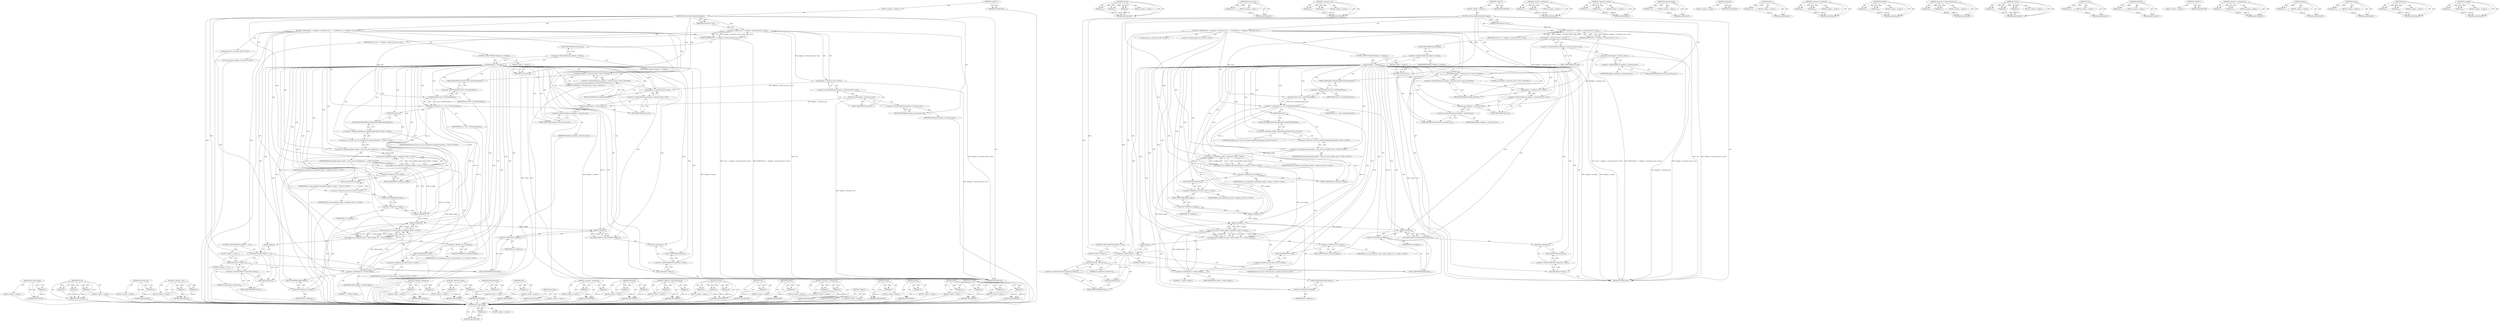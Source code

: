 digraph "set_height" {
vulnerable_210 [label=<(METHOD,set_target_height)>];
vulnerable_211 [label=<(PARAM,p1)>];
vulnerable_212 [label=<(BLOCK,&lt;empty&gt;,&lt;empty&gt;)>];
vulnerable_213 [label=<(METHOD_RETURN,ANY)>];
vulnerable_191 [label=<(METHOD,std.min)>];
vulnerable_192 [label=<(PARAM,p1)>];
vulnerable_193 [label=<(PARAM,p2)>];
vulnerable_194 [label=<(PARAM,p3)>];
vulnerable_195 [label=<(BLOCK,&lt;empty&gt;,&lt;empty&gt;)>];
vulnerable_196 [label=<(METHOD_RETURN,ANY)>];
vulnerable_144 [label=<(METHOD,extension_host)>];
vulnerable_145 [label=<(PARAM,p1)>];
vulnerable_146 [label=<(BLOCK,&lt;empty&gt;,&lt;empty&gt;)>];
vulnerable_147 [label=<(METHOD_RETURN,ANY)>];
vulnerable_166 [label=<(METHOD,&lt;operator&gt;.cast)>];
vulnerable_167 [label=<(PARAM,p1)>];
vulnerable_168 [label=<(PARAM,p2)>];
vulnerable_169 [label=<(BLOCK,&lt;empty&gt;,&lt;empty&gt;)>];
vulnerable_170 [label=<(METHOD_RETURN,ANY)>];
vulnerable_6 [label=<(METHOD,&lt;global&gt;)<SUB>1</SUB>>];
vulnerable_7 [label=<(BLOCK,&lt;empty&gt;,&lt;empty&gt;)<SUB>1</SUB>>];
vulnerable_8 [label=<(METHOD,OnExtensionPreferredSizeChanged)<SUB>1</SUB>>];
vulnerable_9 [label=<(PARAM,ExtensionView* view)<SUB>1</SUB>>];
vulnerable_10 [label=<(BLOCK,{
  DCHECK(view == delegate_-&gt;extension_host()-...,{
  DCHECK(view == delegate_-&gt;extension_host()-...)<SUB>1</SUB>>];
vulnerable_11 [label=<(DCHECK,DCHECK(view == delegate_-&gt;extension_host()-&gt;vie...)<SUB>2</SUB>>];
vulnerable_12 [label=<(&lt;operator&gt;.equals,view == delegate_-&gt;extension_host()-&gt;view())<SUB>2</SUB>>];
vulnerable_13 [label=<(IDENTIFIER,view,view == delegate_-&gt;extension_host()-&gt;view())<SUB>2</SUB>>];
vulnerable_14 [label=<(view,delegate_-&gt;extension_host()-&gt;view())<SUB>2</SUB>>];
vulnerable_15 [label=<(&lt;operator&gt;.indirectFieldAccess,delegate_-&gt;extension_host()-&gt;view)<SUB>2</SUB>>];
vulnerable_16 [label=<(extension_host,delegate_-&gt;extension_host())<SUB>2</SUB>>];
vulnerable_17 [label=<(&lt;operator&gt;.indirectFieldAccess,delegate_-&gt;extension_host)<SUB>2</SUB>>];
vulnerable_18 [label=<(IDENTIFIER,delegate_,delegate_-&gt;extension_host())<SUB>2</SUB>>];
vulnerable_19 [label=<(FIELD_IDENTIFIER,extension_host,extension_host)<SUB>2</SUB>>];
vulnerable_20 [label=<(FIELD_IDENTIFIER,view,view)<SUB>2</SUB>>];
vulnerable_21 [label=<(CONTROL_STRUCTURE,IF,if (delegate_-&gt;closing()))<SUB>4</SUB>>];
vulnerable_22 [label=<(closing,delegate_-&gt;closing())<SUB>4</SUB>>];
vulnerable_23 [label=<(&lt;operator&gt;.indirectFieldAccess,delegate_-&gt;closing)<SUB>4</SUB>>];
vulnerable_24 [label=<(IDENTIFIER,delegate_,delegate_-&gt;closing())<SUB>4</SUB>>];
vulnerable_25 [label=<(FIELD_IDENTIFIER,closing,closing)<SUB>4</SUB>>];
vulnerable_26 [label=<(BLOCK,&lt;empty&gt;,&lt;empty&gt;)<SUB>5</SUB>>];
vulnerable_27 [label=<(RETURN,return;,return;)<SUB>5</SUB>>];
vulnerable_28 [label=<(SetVisible,delegate_-&gt;extension_host()-&gt;view()-&gt;SetVisible...)<SUB>7</SUB>>];
vulnerable_29 [label=<(&lt;operator&gt;.indirectFieldAccess,delegate_-&gt;extension_host()-&gt;view()-&gt;SetVisible)<SUB>7</SUB>>];
vulnerable_30 [label=<(view,delegate_-&gt;extension_host()-&gt;view())<SUB>7</SUB>>];
vulnerable_31 [label=<(&lt;operator&gt;.indirectFieldAccess,delegate_-&gt;extension_host()-&gt;view)<SUB>7</SUB>>];
vulnerable_32 [label=<(extension_host,delegate_-&gt;extension_host())<SUB>7</SUB>>];
vulnerable_33 [label=<(&lt;operator&gt;.indirectFieldAccess,delegate_-&gt;extension_host)<SUB>7</SUB>>];
vulnerable_34 [label=<(IDENTIFIER,delegate_,delegate_-&gt;extension_host())<SUB>7</SUB>>];
vulnerable_35 [label=<(FIELD_IDENTIFIER,extension_host,extension_host)<SUB>7</SUB>>];
vulnerable_36 [label=<(FIELD_IDENTIFIER,view,view)<SUB>7</SUB>>];
vulnerable_37 [label=<(FIELD_IDENTIFIER,SetVisible,SetVisible)<SUB>7</SUB>>];
vulnerable_38 [label=<(LITERAL,true,delegate_-&gt;extension_host()-&gt;view()-&gt;SetVisible...)<SUB>7</SUB>>];
vulnerable_39 [label="<(LOCAL,gfx.Size sz: gfx.Size)<SUB>9</SUB>>"];
vulnerable_40 [label=<(&lt;operator&gt;.assignment,sz = view-&gt;GetPreferredSize())<SUB>9</SUB>>];
vulnerable_41 [label=<(IDENTIFIER,sz,sz = view-&gt;GetPreferredSize())<SUB>9</SUB>>];
vulnerable_42 [label=<(GetPreferredSize,view-&gt;GetPreferredSize())<SUB>9</SUB>>];
vulnerable_43 [label=<(&lt;operator&gt;.indirectFieldAccess,view-&gt;GetPreferredSize)<SUB>9</SUB>>];
vulnerable_44 [label=<(IDENTIFIER,view,view-&gt;GetPreferredSize())<SUB>9</SUB>>];
vulnerable_45 [label=<(FIELD_IDENTIFIER,GetPreferredSize,GetPreferredSize)<SUB>9</SUB>>];
vulnerable_46 [label="<(LOCAL,int default_height: int)<SUB>10</SUB>>"];
vulnerable_47 [label="<(&lt;operator&gt;.assignment,default_height = static_cast&lt;int&gt;(InfoBar::kDef...)<SUB>10</SUB>>"];
vulnerable_48 [label="<(IDENTIFIER,default_height,default_height = static_cast&lt;int&gt;(InfoBar::kDef...)<SUB>10</SUB>>"];
vulnerable_49 [label="<(&lt;operator&gt;.cast,static_cast&lt;int&gt;(InfoBar::kDefaultTargetHeight))<SUB>10</SUB>>"];
vulnerable_50 [label=<(UNKNOWN,int,int)<SUB>10</SUB>>];
vulnerable_51 [label="<(&lt;operator&gt;.fieldAccess,InfoBar::kDefaultTargetHeight)<SUB>10</SUB>>"];
vulnerable_52 [label="<(IDENTIFIER,InfoBar,static_cast&lt;int&gt;(InfoBar::kDefaultTargetHeight))<SUB>10</SUB>>"];
vulnerable_53 [label=<(FIELD_IDENTIFIER,kDefaultTargetHeight,kDefaultTargetHeight)<SUB>10</SUB>>];
vulnerable_54 [label="<(set_height,sz.set_height(std::max(default_height, sz.heigh...)<SUB>11</SUB>>"];
vulnerable_55 [label=<(&lt;operator&gt;.fieldAccess,sz.set_height)<SUB>11</SUB>>];
vulnerable_56 [label="<(IDENTIFIER,sz,sz.set_height(std::max(default_height, sz.heigh...)<SUB>11</SUB>>"];
vulnerable_57 [label=<(FIELD_IDENTIFIER,set_height,set_height)<SUB>11</SUB>>];
vulnerable_58 [label="<(std.max,std::max(default_height, sz.height()))<SUB>11</SUB>>"];
vulnerable_59 [label="<(&lt;operator&gt;.fieldAccess,std::max)<SUB>11</SUB>>"];
vulnerable_60 [label="<(IDENTIFIER,std,std::max(default_height, sz.height()))<SUB>11</SUB>>"];
vulnerable_61 [label=<(FIELD_IDENTIFIER,max,max)<SUB>11</SUB>>];
vulnerable_62 [label="<(IDENTIFIER,default_height,std::max(default_height, sz.height()))<SUB>11</SUB>>"];
vulnerable_63 [label=<(height,sz.height())<SUB>11</SUB>>];
vulnerable_64 [label=<(&lt;operator&gt;.fieldAccess,sz.height)<SUB>11</SUB>>];
vulnerable_65 [label=<(IDENTIFIER,sz,sz.height())<SUB>11</SUB>>];
vulnerable_66 [label=<(FIELD_IDENTIFIER,height,height)<SUB>11</SUB>>];
vulnerable_67 [label="<(set_height,sz.set_height(std::min(2 * default_height, sz.h...)<SUB>12</SUB>>"];
vulnerable_68 [label=<(&lt;operator&gt;.fieldAccess,sz.set_height)<SUB>12</SUB>>];
vulnerable_69 [label="<(IDENTIFIER,sz,sz.set_height(std::min(2 * default_height, sz.h...)<SUB>12</SUB>>"];
vulnerable_70 [label=<(FIELD_IDENTIFIER,set_height,set_height)<SUB>12</SUB>>];
vulnerable_71 [label="<(std.min,std::min(2 * default_height, sz.height()))<SUB>12</SUB>>"];
vulnerable_72 [label="<(&lt;operator&gt;.fieldAccess,std::min)<SUB>12</SUB>>"];
vulnerable_73 [label="<(IDENTIFIER,std,std::min(2 * default_height, sz.height()))<SUB>12</SUB>>"];
vulnerable_74 [label=<(FIELD_IDENTIFIER,min,min)<SUB>12</SUB>>];
vulnerable_75 [label=<(&lt;operator&gt;.multiplication,2 * default_height)<SUB>12</SUB>>];
vulnerable_76 [label=<(LITERAL,2,2 * default_height)<SUB>12</SUB>>];
vulnerable_77 [label=<(IDENTIFIER,default_height,2 * default_height)<SUB>12</SUB>>];
vulnerable_78 [label=<(height,sz.height())<SUB>12</SUB>>];
vulnerable_79 [label=<(&lt;operator&gt;.fieldAccess,sz.height)<SUB>12</SUB>>];
vulnerable_80 [label=<(IDENTIFIER,sz,sz.height())<SUB>12</SUB>>];
vulnerable_81 [label=<(FIELD_IDENTIFIER,height,height)<SUB>12</SUB>>];
vulnerable_82 [label=<(CONTROL_STRUCTURE,IF,if (height() == 0))<SUB>14</SUB>>];
vulnerable_83 [label=<(&lt;operator&gt;.equals,height() == 0)<SUB>14</SUB>>];
vulnerable_84 [label=<(height,height())<SUB>14</SUB>>];
vulnerable_85 [label=<(LITERAL,0,height() == 0)<SUB>14</SUB>>];
vulnerable_86 [label=<(BLOCK,&lt;empty&gt;,&lt;empty&gt;)<SUB>15</SUB>>];
vulnerable_87 [label=<(Reset,animation()-&gt;Reset(0.0))<SUB>15</SUB>>];
vulnerable_88 [label=<(&lt;operator&gt;.indirectFieldAccess,animation()-&gt;Reset)<SUB>15</SUB>>];
vulnerable_89 [label=<(animation,animation())<SUB>15</SUB>>];
vulnerable_90 [label=<(FIELD_IDENTIFIER,Reset,Reset)<SUB>15</SUB>>];
vulnerable_91 [label=<(LITERAL,0.0,animation()-&gt;Reset(0.0))<SUB>15</SUB>>];
vulnerable_92 [label=<(set_target_height,set_target_height(sz.height()))<SUB>16</SUB>>];
vulnerable_93 [label=<(height,sz.height())<SUB>16</SUB>>];
vulnerable_94 [label=<(&lt;operator&gt;.fieldAccess,sz.height)<SUB>16</SUB>>];
vulnerable_95 [label=<(IDENTIFIER,sz,sz.height())<SUB>16</SUB>>];
vulnerable_96 [label=<(FIELD_IDENTIFIER,height,height)<SUB>16</SUB>>];
vulnerable_97 [label=<(Show,animation()-&gt;Show())<SUB>17</SUB>>];
vulnerable_98 [label=<(&lt;operator&gt;.indirectFieldAccess,animation()-&gt;Show)<SUB>17</SUB>>];
vulnerable_99 [label=<(animation,animation())<SUB>17</SUB>>];
vulnerable_100 [label=<(FIELD_IDENTIFIER,Show,Show)<SUB>17</SUB>>];
vulnerable_101 [label=<(METHOD_RETURN,void)<SUB>1</SUB>>];
vulnerable_103 [label=<(METHOD_RETURN,ANY)<SUB>1</SUB>>];
vulnerable_171 [label=<(METHOD,&lt;operator&gt;.fieldAccess)>];
vulnerable_172 [label=<(PARAM,p1)>];
vulnerable_173 [label=<(PARAM,p2)>];
vulnerable_174 [label=<(BLOCK,&lt;empty&gt;,&lt;empty&gt;)>];
vulnerable_175 [label=<(METHOD_RETURN,ANY)>];
vulnerable_130 [label=<(METHOD,&lt;operator&gt;.equals)>];
vulnerable_131 [label=<(PARAM,p1)>];
vulnerable_132 [label=<(PARAM,p2)>];
vulnerable_133 [label=<(BLOCK,&lt;empty&gt;,&lt;empty&gt;)>];
vulnerable_134 [label=<(METHOD_RETURN,ANY)>];
vulnerable_162 [label=<(METHOD,GetPreferredSize)>];
vulnerable_163 [label=<(PARAM,p1)>];
vulnerable_164 [label=<(BLOCK,&lt;empty&gt;,&lt;empty&gt;)>];
vulnerable_165 [label=<(METHOD_RETURN,ANY)>];
vulnerable_207 [label=<(METHOD,animation)>];
vulnerable_208 [label=<(BLOCK,&lt;empty&gt;,&lt;empty&gt;)>];
vulnerable_209 [label=<(METHOD_RETURN,ANY)>];
vulnerable_214 [label=<(METHOD,Show)>];
vulnerable_215 [label=<(PARAM,p1)>];
vulnerable_216 [label=<(BLOCK,&lt;empty&gt;,&lt;empty&gt;)>];
vulnerable_217 [label=<(METHOD_RETURN,ANY)>];
vulnerable_157 [label=<(METHOD,&lt;operator&gt;.assignment)>];
vulnerable_158 [label=<(PARAM,p1)>];
vulnerable_159 [label=<(PARAM,p2)>];
vulnerable_160 [label=<(BLOCK,&lt;empty&gt;,&lt;empty&gt;)>];
vulnerable_161 [label=<(METHOD_RETURN,ANY)>];
vulnerable_152 [label=<(METHOD,SetVisible)>];
vulnerable_153 [label=<(PARAM,p1)>];
vulnerable_154 [label=<(PARAM,p2)>];
vulnerable_155 [label=<(BLOCK,&lt;empty&gt;,&lt;empty&gt;)>];
vulnerable_156 [label=<(METHOD_RETURN,ANY)>];
vulnerable_139 [label=<(METHOD,&lt;operator&gt;.indirectFieldAccess)>];
vulnerable_140 [label=<(PARAM,p1)>];
vulnerable_141 [label=<(PARAM,p2)>];
vulnerable_142 [label=<(BLOCK,&lt;empty&gt;,&lt;empty&gt;)>];
vulnerable_143 [label=<(METHOD_RETURN,ANY)>];
vulnerable_181 [label=<(METHOD,std.max)>];
vulnerable_182 [label=<(PARAM,p1)>];
vulnerable_183 [label=<(PARAM,p2)>];
vulnerable_184 [label=<(PARAM,p3)>];
vulnerable_185 [label=<(BLOCK,&lt;empty&gt;,&lt;empty&gt;)>];
vulnerable_186 [label=<(METHOD_RETURN,ANY)>];
vulnerable_135 [label=<(METHOD,view)>];
vulnerable_136 [label=<(PARAM,p1)>];
vulnerable_137 [label=<(BLOCK,&lt;empty&gt;,&lt;empty&gt;)>];
vulnerable_138 [label=<(METHOD_RETURN,ANY)>];
vulnerable_126 [label=<(METHOD,DCHECK)>];
vulnerable_127 [label=<(PARAM,p1)>];
vulnerable_128 [label=<(BLOCK,&lt;empty&gt;,&lt;empty&gt;)>];
vulnerable_129 [label=<(METHOD_RETURN,ANY)>];
vulnerable_120 [label=<(METHOD,&lt;global&gt;)<SUB>1</SUB>>];
vulnerable_121 [label=<(BLOCK,&lt;empty&gt;,&lt;empty&gt;)>];
vulnerable_122 [label=<(METHOD_RETURN,ANY)>];
vulnerable_197 [label=<(METHOD,&lt;operator&gt;.multiplication)>];
vulnerable_198 [label=<(PARAM,p1)>];
vulnerable_199 [label=<(PARAM,p2)>];
vulnerable_200 [label=<(BLOCK,&lt;empty&gt;,&lt;empty&gt;)>];
vulnerable_201 [label=<(METHOD_RETURN,ANY)>];
vulnerable_187 [label=<(METHOD,height)>];
vulnerable_188 [label=<(PARAM,p1)>];
vulnerable_189 [label=<(BLOCK,&lt;empty&gt;,&lt;empty&gt;)>];
vulnerable_190 [label=<(METHOD_RETURN,ANY)>];
vulnerable_148 [label=<(METHOD,closing)>];
vulnerable_149 [label=<(PARAM,p1)>];
vulnerable_150 [label=<(BLOCK,&lt;empty&gt;,&lt;empty&gt;)>];
vulnerable_151 [label=<(METHOD_RETURN,ANY)>];
vulnerable_202 [label=<(METHOD,Reset)>];
vulnerable_203 [label=<(PARAM,p1)>];
vulnerable_204 [label=<(PARAM,p2)>];
vulnerable_205 [label=<(BLOCK,&lt;empty&gt;,&lt;empty&gt;)>];
vulnerable_206 [label=<(METHOD_RETURN,ANY)>];
vulnerable_176 [label=<(METHOD,set_height)>];
vulnerable_177 [label=<(PARAM,p1)>];
vulnerable_178 [label=<(PARAM,p2)>];
vulnerable_179 [label=<(BLOCK,&lt;empty&gt;,&lt;empty&gt;)>];
vulnerable_180 [label=<(METHOD_RETURN,ANY)>];
fixed_210 [label=<(METHOD,set_target_height)>];
fixed_211 [label=<(PARAM,p1)>];
fixed_212 [label=<(BLOCK,&lt;empty&gt;,&lt;empty&gt;)>];
fixed_213 [label=<(METHOD_RETURN,ANY)>];
fixed_191 [label=<(METHOD,std.min)>];
fixed_192 [label=<(PARAM,p1)>];
fixed_193 [label=<(PARAM,p2)>];
fixed_194 [label=<(PARAM,p3)>];
fixed_195 [label=<(BLOCK,&lt;empty&gt;,&lt;empty&gt;)>];
fixed_196 [label=<(METHOD_RETURN,ANY)>];
fixed_144 [label=<(METHOD,extension_host)>];
fixed_145 [label=<(PARAM,p1)>];
fixed_146 [label=<(BLOCK,&lt;empty&gt;,&lt;empty&gt;)>];
fixed_147 [label=<(METHOD_RETURN,ANY)>];
fixed_166 [label=<(METHOD,&lt;operator&gt;.cast)>];
fixed_167 [label=<(PARAM,p1)>];
fixed_168 [label=<(PARAM,p2)>];
fixed_169 [label=<(BLOCK,&lt;empty&gt;,&lt;empty&gt;)>];
fixed_170 [label=<(METHOD_RETURN,ANY)>];
fixed_6 [label=<(METHOD,&lt;global&gt;)<SUB>1</SUB>>];
fixed_7 [label=<(BLOCK,&lt;empty&gt;,&lt;empty&gt;)<SUB>1</SUB>>];
fixed_8 [label=<(METHOD,OnExtensionPreferredSizeChanged)<SUB>1</SUB>>];
fixed_9 [label=<(PARAM,ExtensionView* view)<SUB>1</SUB>>];
fixed_10 [label=<(BLOCK,{
  DCHECK(view == delegate_-&gt;extension_host()-...,{
  DCHECK(view == delegate_-&gt;extension_host()-...)<SUB>1</SUB>>];
fixed_11 [label=<(DCHECK,DCHECK(view == delegate_-&gt;extension_host()-&gt;vie...)<SUB>2</SUB>>];
fixed_12 [label=<(&lt;operator&gt;.equals,view == delegate_-&gt;extension_host()-&gt;view())<SUB>2</SUB>>];
fixed_13 [label=<(IDENTIFIER,view,view == delegate_-&gt;extension_host()-&gt;view())<SUB>2</SUB>>];
fixed_14 [label=<(view,delegate_-&gt;extension_host()-&gt;view())<SUB>2</SUB>>];
fixed_15 [label=<(&lt;operator&gt;.indirectFieldAccess,delegate_-&gt;extension_host()-&gt;view)<SUB>2</SUB>>];
fixed_16 [label=<(extension_host,delegate_-&gt;extension_host())<SUB>2</SUB>>];
fixed_17 [label=<(&lt;operator&gt;.indirectFieldAccess,delegate_-&gt;extension_host)<SUB>2</SUB>>];
fixed_18 [label=<(IDENTIFIER,delegate_,delegate_-&gt;extension_host())<SUB>2</SUB>>];
fixed_19 [label=<(FIELD_IDENTIFIER,extension_host,extension_host)<SUB>2</SUB>>];
fixed_20 [label=<(FIELD_IDENTIFIER,view,view)<SUB>2</SUB>>];
fixed_21 [label=<(CONTROL_STRUCTURE,IF,if (delegate_-&gt;closing()))<SUB>4</SUB>>];
fixed_22 [label=<(closing,delegate_-&gt;closing())<SUB>4</SUB>>];
fixed_23 [label=<(&lt;operator&gt;.indirectFieldAccess,delegate_-&gt;closing)<SUB>4</SUB>>];
fixed_24 [label=<(IDENTIFIER,delegate_,delegate_-&gt;closing())<SUB>4</SUB>>];
fixed_25 [label=<(FIELD_IDENTIFIER,closing,closing)<SUB>4</SUB>>];
fixed_26 [label=<(BLOCK,&lt;empty&gt;,&lt;empty&gt;)<SUB>5</SUB>>];
fixed_27 [label=<(RETURN,return;,return;)<SUB>5</SUB>>];
fixed_28 [label=<(SetVisible,delegate_-&gt;extension_host()-&gt;view()-&gt;SetVisible...)<SUB>7</SUB>>];
fixed_29 [label=<(&lt;operator&gt;.indirectFieldAccess,delegate_-&gt;extension_host()-&gt;view()-&gt;SetVisible)<SUB>7</SUB>>];
fixed_30 [label=<(view,delegate_-&gt;extension_host()-&gt;view())<SUB>7</SUB>>];
fixed_31 [label=<(&lt;operator&gt;.indirectFieldAccess,delegate_-&gt;extension_host()-&gt;view)<SUB>7</SUB>>];
fixed_32 [label=<(extension_host,delegate_-&gt;extension_host())<SUB>7</SUB>>];
fixed_33 [label=<(&lt;operator&gt;.indirectFieldAccess,delegate_-&gt;extension_host)<SUB>7</SUB>>];
fixed_34 [label=<(IDENTIFIER,delegate_,delegate_-&gt;extension_host())<SUB>7</SUB>>];
fixed_35 [label=<(FIELD_IDENTIFIER,extension_host,extension_host)<SUB>7</SUB>>];
fixed_36 [label=<(FIELD_IDENTIFIER,view,view)<SUB>7</SUB>>];
fixed_37 [label=<(FIELD_IDENTIFIER,SetVisible,SetVisible)<SUB>7</SUB>>];
fixed_38 [label=<(LITERAL,true,delegate_-&gt;extension_host()-&gt;view()-&gt;SetVisible...)<SUB>7</SUB>>];
fixed_39 [label="<(LOCAL,gfx.Size sz: gfx.Size)<SUB>9</SUB>>"];
fixed_40 [label=<(&lt;operator&gt;.assignment,sz = view-&gt;GetPreferredSize())<SUB>9</SUB>>];
fixed_41 [label=<(IDENTIFIER,sz,sz = view-&gt;GetPreferredSize())<SUB>9</SUB>>];
fixed_42 [label=<(GetPreferredSize,view-&gt;GetPreferredSize())<SUB>9</SUB>>];
fixed_43 [label=<(&lt;operator&gt;.indirectFieldAccess,view-&gt;GetPreferredSize)<SUB>9</SUB>>];
fixed_44 [label=<(IDENTIFIER,view,view-&gt;GetPreferredSize())<SUB>9</SUB>>];
fixed_45 [label=<(FIELD_IDENTIFIER,GetPreferredSize,GetPreferredSize)<SUB>9</SUB>>];
fixed_46 [label="<(LOCAL,int default_height: int)<SUB>10</SUB>>"];
fixed_47 [label="<(&lt;operator&gt;.assignment,default_height = static_cast&lt;int&gt;(InfoBarView::...)<SUB>10</SUB>>"];
fixed_48 [label="<(IDENTIFIER,default_height,default_height = static_cast&lt;int&gt;(InfoBarView::...)<SUB>10</SUB>>"];
fixed_49 [label="<(&lt;operator&gt;.cast,static_cast&lt;int&gt;(InfoBarView::kDefaultTargetHei...)<SUB>10</SUB>>"];
fixed_50 [label=<(UNKNOWN,int,int)<SUB>10</SUB>>];
fixed_51 [label="<(&lt;operator&gt;.fieldAccess,InfoBarView::kDefaultTargetHeight)<SUB>10</SUB>>"];
fixed_52 [label="<(IDENTIFIER,InfoBarView,static_cast&lt;int&gt;(InfoBarView::kDefaultTargetHei...)<SUB>10</SUB>>"];
fixed_53 [label=<(FIELD_IDENTIFIER,kDefaultTargetHeight,kDefaultTargetHeight)<SUB>10</SUB>>];
fixed_54 [label="<(set_height,sz.set_height(std::max(default_height, sz.heigh...)<SUB>11</SUB>>"];
fixed_55 [label=<(&lt;operator&gt;.fieldAccess,sz.set_height)<SUB>11</SUB>>];
fixed_56 [label="<(IDENTIFIER,sz,sz.set_height(std::max(default_height, sz.heigh...)<SUB>11</SUB>>"];
fixed_57 [label=<(FIELD_IDENTIFIER,set_height,set_height)<SUB>11</SUB>>];
fixed_58 [label="<(std.max,std::max(default_height, sz.height()))<SUB>11</SUB>>"];
fixed_59 [label="<(&lt;operator&gt;.fieldAccess,std::max)<SUB>11</SUB>>"];
fixed_60 [label="<(IDENTIFIER,std,std::max(default_height, sz.height()))<SUB>11</SUB>>"];
fixed_61 [label=<(FIELD_IDENTIFIER,max,max)<SUB>11</SUB>>];
fixed_62 [label="<(IDENTIFIER,default_height,std::max(default_height, sz.height()))<SUB>11</SUB>>"];
fixed_63 [label=<(height,sz.height())<SUB>11</SUB>>];
fixed_64 [label=<(&lt;operator&gt;.fieldAccess,sz.height)<SUB>11</SUB>>];
fixed_65 [label=<(IDENTIFIER,sz,sz.height())<SUB>11</SUB>>];
fixed_66 [label=<(FIELD_IDENTIFIER,height,height)<SUB>11</SUB>>];
fixed_67 [label="<(set_height,sz.set_height(std::min(2 * default_height, sz.h...)<SUB>12</SUB>>"];
fixed_68 [label=<(&lt;operator&gt;.fieldAccess,sz.set_height)<SUB>12</SUB>>];
fixed_69 [label="<(IDENTIFIER,sz,sz.set_height(std::min(2 * default_height, sz.h...)<SUB>12</SUB>>"];
fixed_70 [label=<(FIELD_IDENTIFIER,set_height,set_height)<SUB>12</SUB>>];
fixed_71 [label="<(std.min,std::min(2 * default_height, sz.height()))<SUB>12</SUB>>"];
fixed_72 [label="<(&lt;operator&gt;.fieldAccess,std::min)<SUB>12</SUB>>"];
fixed_73 [label="<(IDENTIFIER,std,std::min(2 * default_height, sz.height()))<SUB>12</SUB>>"];
fixed_74 [label=<(FIELD_IDENTIFIER,min,min)<SUB>12</SUB>>];
fixed_75 [label=<(&lt;operator&gt;.multiplication,2 * default_height)<SUB>12</SUB>>];
fixed_76 [label=<(LITERAL,2,2 * default_height)<SUB>12</SUB>>];
fixed_77 [label=<(IDENTIFIER,default_height,2 * default_height)<SUB>12</SUB>>];
fixed_78 [label=<(height,sz.height())<SUB>12</SUB>>];
fixed_79 [label=<(&lt;operator&gt;.fieldAccess,sz.height)<SUB>12</SUB>>];
fixed_80 [label=<(IDENTIFIER,sz,sz.height())<SUB>12</SUB>>];
fixed_81 [label=<(FIELD_IDENTIFIER,height,height)<SUB>12</SUB>>];
fixed_82 [label=<(CONTROL_STRUCTURE,IF,if (height() == 0))<SUB>14</SUB>>];
fixed_83 [label=<(&lt;operator&gt;.equals,height() == 0)<SUB>14</SUB>>];
fixed_84 [label=<(height,height())<SUB>14</SUB>>];
fixed_85 [label=<(LITERAL,0,height() == 0)<SUB>14</SUB>>];
fixed_86 [label=<(BLOCK,&lt;empty&gt;,&lt;empty&gt;)<SUB>15</SUB>>];
fixed_87 [label=<(Reset,animation()-&gt;Reset(0.0))<SUB>15</SUB>>];
fixed_88 [label=<(&lt;operator&gt;.indirectFieldAccess,animation()-&gt;Reset)<SUB>15</SUB>>];
fixed_89 [label=<(animation,animation())<SUB>15</SUB>>];
fixed_90 [label=<(FIELD_IDENTIFIER,Reset,Reset)<SUB>15</SUB>>];
fixed_91 [label=<(LITERAL,0.0,animation()-&gt;Reset(0.0))<SUB>15</SUB>>];
fixed_92 [label=<(set_target_height,set_target_height(sz.height()))<SUB>16</SUB>>];
fixed_93 [label=<(height,sz.height())<SUB>16</SUB>>];
fixed_94 [label=<(&lt;operator&gt;.fieldAccess,sz.height)<SUB>16</SUB>>];
fixed_95 [label=<(IDENTIFIER,sz,sz.height())<SUB>16</SUB>>];
fixed_96 [label=<(FIELD_IDENTIFIER,height,height)<SUB>16</SUB>>];
fixed_97 [label=<(Show,animation()-&gt;Show())<SUB>17</SUB>>];
fixed_98 [label=<(&lt;operator&gt;.indirectFieldAccess,animation()-&gt;Show)<SUB>17</SUB>>];
fixed_99 [label=<(animation,animation())<SUB>17</SUB>>];
fixed_100 [label=<(FIELD_IDENTIFIER,Show,Show)<SUB>17</SUB>>];
fixed_101 [label=<(METHOD_RETURN,void)<SUB>1</SUB>>];
fixed_103 [label=<(METHOD_RETURN,ANY)<SUB>1</SUB>>];
fixed_171 [label=<(METHOD,&lt;operator&gt;.fieldAccess)>];
fixed_172 [label=<(PARAM,p1)>];
fixed_173 [label=<(PARAM,p2)>];
fixed_174 [label=<(BLOCK,&lt;empty&gt;,&lt;empty&gt;)>];
fixed_175 [label=<(METHOD_RETURN,ANY)>];
fixed_130 [label=<(METHOD,&lt;operator&gt;.equals)>];
fixed_131 [label=<(PARAM,p1)>];
fixed_132 [label=<(PARAM,p2)>];
fixed_133 [label=<(BLOCK,&lt;empty&gt;,&lt;empty&gt;)>];
fixed_134 [label=<(METHOD_RETURN,ANY)>];
fixed_162 [label=<(METHOD,GetPreferredSize)>];
fixed_163 [label=<(PARAM,p1)>];
fixed_164 [label=<(BLOCK,&lt;empty&gt;,&lt;empty&gt;)>];
fixed_165 [label=<(METHOD_RETURN,ANY)>];
fixed_207 [label=<(METHOD,animation)>];
fixed_208 [label=<(BLOCK,&lt;empty&gt;,&lt;empty&gt;)>];
fixed_209 [label=<(METHOD_RETURN,ANY)>];
fixed_214 [label=<(METHOD,Show)>];
fixed_215 [label=<(PARAM,p1)>];
fixed_216 [label=<(BLOCK,&lt;empty&gt;,&lt;empty&gt;)>];
fixed_217 [label=<(METHOD_RETURN,ANY)>];
fixed_157 [label=<(METHOD,&lt;operator&gt;.assignment)>];
fixed_158 [label=<(PARAM,p1)>];
fixed_159 [label=<(PARAM,p2)>];
fixed_160 [label=<(BLOCK,&lt;empty&gt;,&lt;empty&gt;)>];
fixed_161 [label=<(METHOD_RETURN,ANY)>];
fixed_152 [label=<(METHOD,SetVisible)>];
fixed_153 [label=<(PARAM,p1)>];
fixed_154 [label=<(PARAM,p2)>];
fixed_155 [label=<(BLOCK,&lt;empty&gt;,&lt;empty&gt;)>];
fixed_156 [label=<(METHOD_RETURN,ANY)>];
fixed_139 [label=<(METHOD,&lt;operator&gt;.indirectFieldAccess)>];
fixed_140 [label=<(PARAM,p1)>];
fixed_141 [label=<(PARAM,p2)>];
fixed_142 [label=<(BLOCK,&lt;empty&gt;,&lt;empty&gt;)>];
fixed_143 [label=<(METHOD_RETURN,ANY)>];
fixed_181 [label=<(METHOD,std.max)>];
fixed_182 [label=<(PARAM,p1)>];
fixed_183 [label=<(PARAM,p2)>];
fixed_184 [label=<(PARAM,p3)>];
fixed_185 [label=<(BLOCK,&lt;empty&gt;,&lt;empty&gt;)>];
fixed_186 [label=<(METHOD_RETURN,ANY)>];
fixed_135 [label=<(METHOD,view)>];
fixed_136 [label=<(PARAM,p1)>];
fixed_137 [label=<(BLOCK,&lt;empty&gt;,&lt;empty&gt;)>];
fixed_138 [label=<(METHOD_RETURN,ANY)>];
fixed_126 [label=<(METHOD,DCHECK)>];
fixed_127 [label=<(PARAM,p1)>];
fixed_128 [label=<(BLOCK,&lt;empty&gt;,&lt;empty&gt;)>];
fixed_129 [label=<(METHOD_RETURN,ANY)>];
fixed_120 [label=<(METHOD,&lt;global&gt;)<SUB>1</SUB>>];
fixed_121 [label=<(BLOCK,&lt;empty&gt;,&lt;empty&gt;)>];
fixed_122 [label=<(METHOD_RETURN,ANY)>];
fixed_197 [label=<(METHOD,&lt;operator&gt;.multiplication)>];
fixed_198 [label=<(PARAM,p1)>];
fixed_199 [label=<(PARAM,p2)>];
fixed_200 [label=<(BLOCK,&lt;empty&gt;,&lt;empty&gt;)>];
fixed_201 [label=<(METHOD_RETURN,ANY)>];
fixed_187 [label=<(METHOD,height)>];
fixed_188 [label=<(PARAM,p1)>];
fixed_189 [label=<(BLOCK,&lt;empty&gt;,&lt;empty&gt;)>];
fixed_190 [label=<(METHOD_RETURN,ANY)>];
fixed_148 [label=<(METHOD,closing)>];
fixed_149 [label=<(PARAM,p1)>];
fixed_150 [label=<(BLOCK,&lt;empty&gt;,&lt;empty&gt;)>];
fixed_151 [label=<(METHOD_RETURN,ANY)>];
fixed_202 [label=<(METHOD,Reset)>];
fixed_203 [label=<(PARAM,p1)>];
fixed_204 [label=<(PARAM,p2)>];
fixed_205 [label=<(BLOCK,&lt;empty&gt;,&lt;empty&gt;)>];
fixed_206 [label=<(METHOD_RETURN,ANY)>];
fixed_176 [label=<(METHOD,set_height)>];
fixed_177 [label=<(PARAM,p1)>];
fixed_178 [label=<(PARAM,p2)>];
fixed_179 [label=<(BLOCK,&lt;empty&gt;,&lt;empty&gt;)>];
fixed_180 [label=<(METHOD_RETURN,ANY)>];
vulnerable_210 -> vulnerable_211  [key=0, label="AST: "];
vulnerable_210 -> vulnerable_211  [key=1, label="DDG: "];
vulnerable_210 -> vulnerable_212  [key=0, label="AST: "];
vulnerable_210 -> vulnerable_213  [key=0, label="AST: "];
vulnerable_210 -> vulnerable_213  [key=1, label="CFG: "];
vulnerable_211 -> vulnerable_213  [key=0, label="DDG: p1"];
vulnerable_191 -> vulnerable_192  [key=0, label="AST: "];
vulnerable_191 -> vulnerable_192  [key=1, label="DDG: "];
vulnerable_191 -> vulnerable_195  [key=0, label="AST: "];
vulnerable_191 -> vulnerable_193  [key=0, label="AST: "];
vulnerable_191 -> vulnerable_193  [key=1, label="DDG: "];
vulnerable_191 -> vulnerable_196  [key=0, label="AST: "];
vulnerable_191 -> vulnerable_196  [key=1, label="CFG: "];
vulnerable_191 -> vulnerable_194  [key=0, label="AST: "];
vulnerable_191 -> vulnerable_194  [key=1, label="DDG: "];
vulnerable_192 -> vulnerable_196  [key=0, label="DDG: p1"];
vulnerable_193 -> vulnerable_196  [key=0, label="DDG: p2"];
vulnerable_194 -> vulnerable_196  [key=0, label="DDG: p3"];
vulnerable_144 -> vulnerable_145  [key=0, label="AST: "];
vulnerable_144 -> vulnerable_145  [key=1, label="DDG: "];
vulnerable_144 -> vulnerable_146  [key=0, label="AST: "];
vulnerable_144 -> vulnerable_147  [key=0, label="AST: "];
vulnerable_144 -> vulnerable_147  [key=1, label="CFG: "];
vulnerable_145 -> vulnerable_147  [key=0, label="DDG: p1"];
vulnerable_166 -> vulnerable_167  [key=0, label="AST: "];
vulnerable_166 -> vulnerable_167  [key=1, label="DDG: "];
vulnerable_166 -> vulnerable_169  [key=0, label="AST: "];
vulnerable_166 -> vulnerable_168  [key=0, label="AST: "];
vulnerable_166 -> vulnerable_168  [key=1, label="DDG: "];
vulnerable_166 -> vulnerable_170  [key=0, label="AST: "];
vulnerable_166 -> vulnerable_170  [key=1, label="CFG: "];
vulnerable_167 -> vulnerable_170  [key=0, label="DDG: p1"];
vulnerable_168 -> vulnerable_170  [key=0, label="DDG: p2"];
vulnerable_6 -> vulnerable_7  [key=0, label="AST: "];
vulnerable_6 -> vulnerable_103  [key=0, label="AST: "];
vulnerable_6 -> vulnerable_103  [key=1, label="CFG: "];
vulnerable_7 -> vulnerable_8  [key=0, label="AST: "];
vulnerable_8 -> vulnerable_9  [key=0, label="AST: "];
vulnerable_8 -> vulnerable_9  [key=1, label="DDG: "];
vulnerable_8 -> vulnerable_10  [key=0, label="AST: "];
vulnerable_8 -> vulnerable_101  [key=0, label="AST: "];
vulnerable_8 -> vulnerable_19  [key=0, label="CFG: "];
vulnerable_8 -> vulnerable_28  [key=0, label="DDG: "];
vulnerable_8 -> vulnerable_12  [key=0, label="DDG: "];
vulnerable_8 -> vulnerable_27  [key=0, label="DDG: "];
vulnerable_8 -> vulnerable_58  [key=0, label="DDG: "];
vulnerable_8 -> vulnerable_83  [key=0, label="DDG: "];
vulnerable_8 -> vulnerable_75  [key=0, label="DDG: "];
vulnerable_8 -> vulnerable_87  [key=0, label="DDG: "];
vulnerable_9 -> vulnerable_12  [key=0, label="DDG: view"];
vulnerable_10 -> vulnerable_11  [key=0, label="AST: "];
vulnerable_10 -> vulnerable_21  [key=0, label="AST: "];
vulnerable_10 -> vulnerable_28  [key=0, label="AST: "];
vulnerable_10 -> vulnerable_39  [key=0, label="AST: "];
vulnerable_10 -> vulnerable_40  [key=0, label="AST: "];
vulnerable_10 -> vulnerable_46  [key=0, label="AST: "];
vulnerable_10 -> vulnerable_47  [key=0, label="AST: "];
vulnerable_10 -> vulnerable_54  [key=0, label="AST: "];
vulnerable_10 -> vulnerable_67  [key=0, label="AST: "];
vulnerable_10 -> vulnerable_82  [key=0, label="AST: "];
vulnerable_10 -> vulnerable_92  [key=0, label="AST: "];
vulnerable_10 -> vulnerable_97  [key=0, label="AST: "];
vulnerable_11 -> vulnerable_12  [key=0, label="AST: "];
vulnerable_11 -> vulnerable_25  [key=0, label="CFG: "];
vulnerable_11 -> vulnerable_101  [key=0, label="DDG: view == delegate_-&gt;extension_host()-&gt;view()"];
vulnerable_11 -> vulnerable_101  [key=1, label="DDG: DCHECK(view == delegate_-&gt;extension_host()-&gt;view())"];
vulnerable_12 -> vulnerable_13  [key=0, label="AST: "];
vulnerable_12 -> vulnerable_14  [key=0, label="AST: "];
vulnerable_12 -> vulnerable_11  [key=0, label="CFG: "];
vulnerable_12 -> vulnerable_11  [key=1, label="DDG: view"];
vulnerable_12 -> vulnerable_11  [key=2, label="DDG: delegate_-&gt;extension_host()-&gt;view()"];
vulnerable_12 -> vulnerable_101  [key=0, label="DDG: view"];
vulnerable_12 -> vulnerable_101  [key=1, label="DDG: delegate_-&gt;extension_host()-&gt;view()"];
vulnerable_12 -> vulnerable_42  [key=0, label="DDG: view"];
vulnerable_14 -> vulnerable_15  [key=0, label="AST: "];
vulnerable_14 -> vulnerable_12  [key=0, label="CFG: "];
vulnerable_14 -> vulnerable_12  [key=1, label="DDG: delegate_-&gt;extension_host()-&gt;view"];
vulnerable_14 -> vulnerable_101  [key=0, label="DDG: delegate_-&gt;extension_host()-&gt;view"];
vulnerable_14 -> vulnerable_30  [key=0, label="DDG: delegate_-&gt;extension_host()-&gt;view"];
vulnerable_15 -> vulnerable_16  [key=0, label="AST: "];
vulnerable_15 -> vulnerable_20  [key=0, label="AST: "];
vulnerable_15 -> vulnerable_14  [key=0, label="CFG: "];
vulnerable_16 -> vulnerable_17  [key=0, label="AST: "];
vulnerable_16 -> vulnerable_20  [key=0, label="CFG: "];
vulnerable_16 -> vulnerable_101  [key=0, label="DDG: delegate_-&gt;extension_host"];
vulnerable_16 -> vulnerable_32  [key=0, label="DDG: delegate_-&gt;extension_host"];
vulnerable_17 -> vulnerable_18  [key=0, label="AST: "];
vulnerable_17 -> vulnerable_19  [key=0, label="AST: "];
vulnerable_17 -> vulnerable_16  [key=0, label="CFG: "];
vulnerable_19 -> vulnerable_17  [key=0, label="CFG: "];
vulnerable_20 -> vulnerable_15  [key=0, label="CFG: "];
vulnerable_21 -> vulnerable_22  [key=0, label="AST: "];
vulnerable_21 -> vulnerable_26  [key=0, label="AST: "];
vulnerable_22 -> vulnerable_23  [key=0, label="AST: "];
vulnerable_22 -> vulnerable_27  [key=0, label="CFG: "];
vulnerable_22 -> vulnerable_27  [key=1, label="CDG: "];
vulnerable_22 -> vulnerable_35  [key=0, label="CFG: "];
vulnerable_22 -> vulnerable_35  [key=1, label="CDG: "];
vulnerable_22 -> vulnerable_101  [key=0, label="DDG: delegate_-&gt;closing"];
vulnerable_22 -> vulnerable_101  [key=1, label="DDG: delegate_-&gt;closing()"];
vulnerable_22 -> vulnerable_47  [key=0, label="CDG: "];
vulnerable_22 -> vulnerable_30  [key=0, label="CDG: "];
vulnerable_22 -> vulnerable_94  [key=0, label="CDG: "];
vulnerable_22 -> vulnerable_32  [key=0, label="CDG: "];
vulnerable_22 -> vulnerable_68  [key=0, label="CDG: "];
vulnerable_22 -> vulnerable_49  [key=0, label="CDG: "];
vulnerable_22 -> vulnerable_96  [key=0, label="CDG: "];
vulnerable_22 -> vulnerable_64  [key=0, label="CDG: "];
vulnerable_22 -> vulnerable_42  [key=0, label="CDG: "];
vulnerable_22 -> vulnerable_51  [key=0, label="CDG: "];
vulnerable_22 -> vulnerable_57  [key=0, label="CDG: "];
vulnerable_22 -> vulnerable_28  [key=0, label="CDG: "];
vulnerable_22 -> vulnerable_66  [key=0, label="CDG: "];
vulnerable_22 -> vulnerable_98  [key=0, label="CDG: "];
vulnerable_22 -> vulnerable_75  [key=0, label="CDG: "];
vulnerable_22 -> vulnerable_37  [key=0, label="CDG: "];
vulnerable_22 -> vulnerable_99  [key=0, label="CDG: "];
vulnerable_22 -> vulnerable_81  [key=0, label="CDG: "];
vulnerable_22 -> vulnerable_84  [key=0, label="CDG: "];
vulnerable_22 -> vulnerable_72  [key=0, label="CDG: "];
vulnerable_22 -> vulnerable_67  [key=0, label="CDG: "];
vulnerable_22 -> vulnerable_74  [key=0, label="CDG: "];
vulnerable_22 -> vulnerable_92  [key=0, label="CDG: "];
vulnerable_22 -> vulnerable_45  [key=0, label="CDG: "];
vulnerable_22 -> vulnerable_40  [key=0, label="CDG: "];
vulnerable_22 -> vulnerable_29  [key=0, label="CDG: "];
vulnerable_22 -> vulnerable_50  [key=0, label="CDG: "];
vulnerable_22 -> vulnerable_59  [key=0, label="CDG: "];
vulnerable_22 -> vulnerable_97  [key=0, label="CDG: "];
vulnerable_22 -> vulnerable_93  [key=0, label="CDG: "];
vulnerable_22 -> vulnerable_54  [key=0, label="CDG: "];
vulnerable_22 -> vulnerable_79  [key=0, label="CDG: "];
vulnerable_22 -> vulnerable_43  [key=0, label="CDG: "];
vulnerable_22 -> vulnerable_58  [key=0, label="CDG: "];
vulnerable_22 -> vulnerable_33  [key=0, label="CDG: "];
vulnerable_22 -> vulnerable_61  [key=0, label="CDG: "];
vulnerable_22 -> vulnerable_83  [key=0, label="CDG: "];
vulnerable_22 -> vulnerable_71  [key=0, label="CDG: "];
vulnerable_22 -> vulnerable_36  [key=0, label="CDG: "];
vulnerable_22 -> vulnerable_100  [key=0, label="CDG: "];
vulnerable_22 -> vulnerable_53  [key=0, label="CDG: "];
vulnerable_22 -> vulnerable_70  [key=0, label="CDG: "];
vulnerable_22 -> vulnerable_63  [key=0, label="CDG: "];
vulnerable_22 -> vulnerable_55  [key=0, label="CDG: "];
vulnerable_22 -> vulnerable_78  [key=0, label="CDG: "];
vulnerable_22 -> vulnerable_31  [key=0, label="CDG: "];
vulnerable_23 -> vulnerable_24  [key=0, label="AST: "];
vulnerable_23 -> vulnerable_25  [key=0, label="AST: "];
vulnerable_23 -> vulnerable_22  [key=0, label="CFG: "];
vulnerable_25 -> vulnerable_23  [key=0, label="CFG: "];
vulnerable_26 -> vulnerable_27  [key=0, label="AST: "];
vulnerable_27 -> vulnerable_101  [key=0, label="CFG: "];
vulnerable_27 -> vulnerable_101  [key=1, label="DDG: &lt;RET&gt;"];
vulnerable_28 -> vulnerable_29  [key=0, label="AST: "];
vulnerable_28 -> vulnerable_38  [key=0, label="AST: "];
vulnerable_28 -> vulnerable_45  [key=0, label="CFG: "];
vulnerable_29 -> vulnerable_30  [key=0, label="AST: "];
vulnerable_29 -> vulnerable_37  [key=0, label="AST: "];
vulnerable_29 -> vulnerable_28  [key=0, label="CFG: "];
vulnerable_30 -> vulnerable_31  [key=0, label="AST: "];
vulnerable_30 -> vulnerable_37  [key=0, label="CFG: "];
vulnerable_31 -> vulnerable_32  [key=0, label="AST: "];
vulnerable_31 -> vulnerable_36  [key=0, label="AST: "];
vulnerable_31 -> vulnerable_30  [key=0, label="CFG: "];
vulnerable_32 -> vulnerable_33  [key=0, label="AST: "];
vulnerable_32 -> vulnerable_36  [key=0, label="CFG: "];
vulnerable_33 -> vulnerable_34  [key=0, label="AST: "];
vulnerable_33 -> vulnerable_35  [key=0, label="AST: "];
vulnerable_33 -> vulnerable_32  [key=0, label="CFG: "];
vulnerable_35 -> vulnerable_33  [key=0, label="CFG: "];
vulnerable_36 -> vulnerable_31  [key=0, label="CFG: "];
vulnerable_37 -> vulnerable_29  [key=0, label="CFG: "];
vulnerable_40 -> vulnerable_41  [key=0, label="AST: "];
vulnerable_40 -> vulnerable_42  [key=0, label="AST: "];
vulnerable_40 -> vulnerable_50  [key=0, label="CFG: "];
vulnerable_40 -> vulnerable_54  [key=0, label="DDG: sz"];
vulnerable_40 -> vulnerable_67  [key=0, label="DDG: sz"];
vulnerable_40 -> vulnerable_93  [key=0, label="DDG: sz"];
vulnerable_40 -> vulnerable_63  [key=0, label="DDG: sz"];
vulnerable_40 -> vulnerable_78  [key=0, label="DDG: sz"];
vulnerable_42 -> vulnerable_43  [key=0, label="AST: "];
vulnerable_42 -> vulnerable_40  [key=0, label="CFG: "];
vulnerable_42 -> vulnerable_40  [key=1, label="DDG: view-&gt;GetPreferredSize"];
vulnerable_43 -> vulnerable_44  [key=0, label="AST: "];
vulnerable_43 -> vulnerable_45  [key=0, label="AST: "];
vulnerable_43 -> vulnerable_42  [key=0, label="CFG: "];
vulnerable_45 -> vulnerable_43  [key=0, label="CFG: "];
vulnerable_47 -> vulnerable_48  [key=0, label="AST: "];
vulnerable_47 -> vulnerable_49  [key=0, label="AST: "];
vulnerable_47 -> vulnerable_57  [key=0, label="CFG: "];
vulnerable_47 -> vulnerable_58  [key=0, label="DDG: default_height"];
vulnerable_49 -> vulnerable_50  [key=0, label="AST: "];
vulnerable_49 -> vulnerable_51  [key=0, label="AST: "];
vulnerable_49 -> vulnerable_47  [key=0, label="CFG: "];
vulnerable_50 -> vulnerable_53  [key=0, label="CFG: "];
vulnerable_51 -> vulnerable_52  [key=0, label="AST: "];
vulnerable_51 -> vulnerable_53  [key=0, label="AST: "];
vulnerable_51 -> vulnerable_49  [key=0, label="CFG: "];
vulnerable_53 -> vulnerable_51  [key=0, label="CFG: "];
vulnerable_54 -> vulnerable_55  [key=0, label="AST: "];
vulnerable_54 -> vulnerable_58  [key=0, label="AST: "];
vulnerable_54 -> vulnerable_70  [key=0, label="CFG: "];
vulnerable_54 -> vulnerable_67  [key=0, label="DDG: sz.set_height"];
vulnerable_55 -> vulnerable_56  [key=0, label="AST: "];
vulnerable_55 -> vulnerable_57  [key=0, label="AST: "];
vulnerable_55 -> vulnerable_61  [key=0, label="CFG: "];
vulnerable_57 -> vulnerable_55  [key=0, label="CFG: "];
vulnerable_58 -> vulnerable_59  [key=0, label="AST: "];
vulnerable_58 -> vulnerable_62  [key=0, label="AST: "];
vulnerable_58 -> vulnerable_63  [key=0, label="AST: "];
vulnerable_58 -> vulnerable_54  [key=0, label="CFG: "];
vulnerable_58 -> vulnerable_54  [key=1, label="DDG: std::max"];
vulnerable_58 -> vulnerable_54  [key=2, label="DDG: default_height"];
vulnerable_58 -> vulnerable_54  [key=3, label="DDG: sz.height()"];
vulnerable_58 -> vulnerable_75  [key=0, label="DDG: default_height"];
vulnerable_59 -> vulnerable_60  [key=0, label="AST: "];
vulnerable_59 -> vulnerable_61  [key=0, label="AST: "];
vulnerable_59 -> vulnerable_66  [key=0, label="CFG: "];
vulnerable_61 -> vulnerable_59  [key=0, label="CFG: "];
vulnerable_63 -> vulnerable_64  [key=0, label="AST: "];
vulnerable_63 -> vulnerable_58  [key=0, label="CFG: "];
vulnerable_63 -> vulnerable_58  [key=1, label="DDG: sz.height"];
vulnerable_63 -> vulnerable_78  [key=0, label="DDG: sz.height"];
vulnerable_64 -> vulnerable_65  [key=0, label="AST: "];
vulnerable_64 -> vulnerable_66  [key=0, label="AST: "];
vulnerable_64 -> vulnerable_63  [key=0, label="CFG: "];
vulnerable_66 -> vulnerable_64  [key=0, label="CFG: "];
vulnerable_67 -> vulnerable_68  [key=0, label="AST: "];
vulnerable_67 -> vulnerable_71  [key=0, label="AST: "];
vulnerable_67 -> vulnerable_84  [key=0, label="CFG: "];
vulnerable_68 -> vulnerable_69  [key=0, label="AST: "];
vulnerable_68 -> vulnerable_70  [key=0, label="AST: "];
vulnerable_68 -> vulnerable_74  [key=0, label="CFG: "];
vulnerable_70 -> vulnerable_68  [key=0, label="CFG: "];
vulnerable_71 -> vulnerable_72  [key=0, label="AST: "];
vulnerable_71 -> vulnerable_75  [key=0, label="AST: "];
vulnerable_71 -> vulnerable_78  [key=0, label="AST: "];
vulnerable_71 -> vulnerable_67  [key=0, label="CFG: "];
vulnerable_71 -> vulnerable_67  [key=1, label="DDG: std::min"];
vulnerable_71 -> vulnerable_67  [key=2, label="DDG: 2 * default_height"];
vulnerable_71 -> vulnerable_67  [key=3, label="DDG: sz.height()"];
vulnerable_72 -> vulnerable_73  [key=0, label="AST: "];
vulnerable_72 -> vulnerable_74  [key=0, label="AST: "];
vulnerable_72 -> vulnerable_75  [key=0, label="CFG: "];
vulnerable_74 -> vulnerable_72  [key=0, label="CFG: "];
vulnerable_75 -> vulnerable_76  [key=0, label="AST: "];
vulnerable_75 -> vulnerable_77  [key=0, label="AST: "];
vulnerable_75 -> vulnerable_81  [key=0, label="CFG: "];
vulnerable_75 -> vulnerable_71  [key=0, label="DDG: 2"];
vulnerable_75 -> vulnerable_71  [key=1, label="DDG: default_height"];
vulnerable_78 -> vulnerable_79  [key=0, label="AST: "];
vulnerable_78 -> vulnerable_71  [key=0, label="CFG: "];
vulnerable_78 -> vulnerable_71  [key=1, label="DDG: sz.height"];
vulnerable_78 -> vulnerable_93  [key=0, label="DDG: sz.height"];
vulnerable_79 -> vulnerable_80  [key=0, label="AST: "];
vulnerable_79 -> vulnerable_81  [key=0, label="AST: "];
vulnerable_79 -> vulnerable_78  [key=0, label="CFG: "];
vulnerable_81 -> vulnerable_79  [key=0, label="CFG: "];
vulnerable_82 -> vulnerable_83  [key=0, label="AST: "];
vulnerable_82 -> vulnerable_86  [key=0, label="AST: "];
vulnerable_83 -> vulnerable_84  [key=0, label="AST: "];
vulnerable_83 -> vulnerable_85  [key=0, label="AST: "];
vulnerable_83 -> vulnerable_89  [key=0, label="CFG: "];
vulnerable_83 -> vulnerable_89  [key=1, label="CDG: "];
vulnerable_83 -> vulnerable_96  [key=0, label="CFG: "];
vulnerable_83 -> vulnerable_87  [key=0, label="CDG: "];
vulnerable_83 -> vulnerable_90  [key=0, label="CDG: "];
vulnerable_83 -> vulnerable_88  [key=0, label="CDG: "];
vulnerable_84 -> vulnerable_83  [key=0, label="CFG: "];
vulnerable_86 -> vulnerable_87  [key=0, label="AST: "];
vulnerable_87 -> vulnerable_88  [key=0, label="AST: "];
vulnerable_87 -> vulnerable_91  [key=0, label="AST: "];
vulnerable_87 -> vulnerable_96  [key=0, label="CFG: "];
vulnerable_88 -> vulnerable_89  [key=0, label="AST: "];
vulnerable_88 -> vulnerable_90  [key=0, label="AST: "];
vulnerable_88 -> vulnerable_87  [key=0, label="CFG: "];
vulnerable_89 -> vulnerable_90  [key=0, label="CFG: "];
vulnerable_90 -> vulnerable_88  [key=0, label="CFG: "];
vulnerable_92 -> vulnerable_93  [key=0, label="AST: "];
vulnerable_92 -> vulnerable_99  [key=0, label="CFG: "];
vulnerable_93 -> vulnerable_94  [key=0, label="AST: "];
vulnerable_93 -> vulnerable_92  [key=0, label="CFG: "];
vulnerable_93 -> vulnerable_92  [key=1, label="DDG: sz.height"];
vulnerable_94 -> vulnerable_95  [key=0, label="AST: "];
vulnerable_94 -> vulnerable_96  [key=0, label="AST: "];
vulnerable_94 -> vulnerable_93  [key=0, label="CFG: "];
vulnerable_96 -> vulnerable_94  [key=0, label="CFG: "];
vulnerable_97 -> vulnerable_98  [key=0, label="AST: "];
vulnerable_97 -> vulnerable_101  [key=0, label="CFG: "];
vulnerable_98 -> vulnerable_99  [key=0, label="AST: "];
vulnerable_98 -> vulnerable_100  [key=0, label="AST: "];
vulnerable_98 -> vulnerable_97  [key=0, label="CFG: "];
vulnerable_99 -> vulnerable_100  [key=0, label="CFG: "];
vulnerable_100 -> vulnerable_98  [key=0, label="CFG: "];
vulnerable_171 -> vulnerable_172  [key=0, label="AST: "];
vulnerable_171 -> vulnerable_172  [key=1, label="DDG: "];
vulnerable_171 -> vulnerable_174  [key=0, label="AST: "];
vulnerable_171 -> vulnerable_173  [key=0, label="AST: "];
vulnerable_171 -> vulnerable_173  [key=1, label="DDG: "];
vulnerable_171 -> vulnerable_175  [key=0, label="AST: "];
vulnerable_171 -> vulnerable_175  [key=1, label="CFG: "];
vulnerable_172 -> vulnerable_175  [key=0, label="DDG: p1"];
vulnerable_173 -> vulnerable_175  [key=0, label="DDG: p2"];
vulnerable_130 -> vulnerable_131  [key=0, label="AST: "];
vulnerable_130 -> vulnerable_131  [key=1, label="DDG: "];
vulnerable_130 -> vulnerable_133  [key=0, label="AST: "];
vulnerable_130 -> vulnerable_132  [key=0, label="AST: "];
vulnerable_130 -> vulnerable_132  [key=1, label="DDG: "];
vulnerable_130 -> vulnerable_134  [key=0, label="AST: "];
vulnerable_130 -> vulnerable_134  [key=1, label="CFG: "];
vulnerable_131 -> vulnerable_134  [key=0, label="DDG: p1"];
vulnerable_132 -> vulnerable_134  [key=0, label="DDG: p2"];
vulnerable_162 -> vulnerable_163  [key=0, label="AST: "];
vulnerable_162 -> vulnerable_163  [key=1, label="DDG: "];
vulnerable_162 -> vulnerable_164  [key=0, label="AST: "];
vulnerable_162 -> vulnerable_165  [key=0, label="AST: "];
vulnerable_162 -> vulnerable_165  [key=1, label="CFG: "];
vulnerable_163 -> vulnerable_165  [key=0, label="DDG: p1"];
vulnerable_207 -> vulnerable_208  [key=0, label="AST: "];
vulnerable_207 -> vulnerable_209  [key=0, label="AST: "];
vulnerable_207 -> vulnerable_209  [key=1, label="CFG: "];
vulnerable_214 -> vulnerable_215  [key=0, label="AST: "];
vulnerable_214 -> vulnerable_215  [key=1, label="DDG: "];
vulnerable_214 -> vulnerable_216  [key=0, label="AST: "];
vulnerable_214 -> vulnerable_217  [key=0, label="AST: "];
vulnerable_214 -> vulnerable_217  [key=1, label="CFG: "];
vulnerable_215 -> vulnerable_217  [key=0, label="DDG: p1"];
vulnerable_157 -> vulnerable_158  [key=0, label="AST: "];
vulnerable_157 -> vulnerable_158  [key=1, label="DDG: "];
vulnerable_157 -> vulnerable_160  [key=0, label="AST: "];
vulnerable_157 -> vulnerable_159  [key=0, label="AST: "];
vulnerable_157 -> vulnerable_159  [key=1, label="DDG: "];
vulnerable_157 -> vulnerable_161  [key=0, label="AST: "];
vulnerable_157 -> vulnerable_161  [key=1, label="CFG: "];
vulnerable_158 -> vulnerable_161  [key=0, label="DDG: p1"];
vulnerable_159 -> vulnerable_161  [key=0, label="DDG: p2"];
vulnerable_152 -> vulnerable_153  [key=0, label="AST: "];
vulnerable_152 -> vulnerable_153  [key=1, label="DDG: "];
vulnerable_152 -> vulnerable_155  [key=0, label="AST: "];
vulnerable_152 -> vulnerable_154  [key=0, label="AST: "];
vulnerable_152 -> vulnerable_154  [key=1, label="DDG: "];
vulnerable_152 -> vulnerable_156  [key=0, label="AST: "];
vulnerable_152 -> vulnerable_156  [key=1, label="CFG: "];
vulnerable_153 -> vulnerable_156  [key=0, label="DDG: p1"];
vulnerable_154 -> vulnerable_156  [key=0, label="DDG: p2"];
vulnerable_139 -> vulnerable_140  [key=0, label="AST: "];
vulnerable_139 -> vulnerable_140  [key=1, label="DDG: "];
vulnerable_139 -> vulnerable_142  [key=0, label="AST: "];
vulnerable_139 -> vulnerable_141  [key=0, label="AST: "];
vulnerable_139 -> vulnerable_141  [key=1, label="DDG: "];
vulnerable_139 -> vulnerable_143  [key=0, label="AST: "];
vulnerable_139 -> vulnerable_143  [key=1, label="CFG: "];
vulnerable_140 -> vulnerable_143  [key=0, label="DDG: p1"];
vulnerable_141 -> vulnerable_143  [key=0, label="DDG: p2"];
vulnerable_181 -> vulnerable_182  [key=0, label="AST: "];
vulnerable_181 -> vulnerable_182  [key=1, label="DDG: "];
vulnerable_181 -> vulnerable_185  [key=0, label="AST: "];
vulnerable_181 -> vulnerable_183  [key=0, label="AST: "];
vulnerable_181 -> vulnerable_183  [key=1, label="DDG: "];
vulnerable_181 -> vulnerable_186  [key=0, label="AST: "];
vulnerable_181 -> vulnerable_186  [key=1, label="CFG: "];
vulnerable_181 -> vulnerable_184  [key=0, label="AST: "];
vulnerable_181 -> vulnerable_184  [key=1, label="DDG: "];
vulnerable_182 -> vulnerable_186  [key=0, label="DDG: p1"];
vulnerable_183 -> vulnerable_186  [key=0, label="DDG: p2"];
vulnerable_184 -> vulnerable_186  [key=0, label="DDG: p3"];
vulnerable_135 -> vulnerable_136  [key=0, label="AST: "];
vulnerable_135 -> vulnerable_136  [key=1, label="DDG: "];
vulnerable_135 -> vulnerable_137  [key=0, label="AST: "];
vulnerable_135 -> vulnerable_138  [key=0, label="AST: "];
vulnerable_135 -> vulnerable_138  [key=1, label="CFG: "];
vulnerable_136 -> vulnerable_138  [key=0, label="DDG: p1"];
vulnerable_126 -> vulnerable_127  [key=0, label="AST: "];
vulnerable_126 -> vulnerable_127  [key=1, label="DDG: "];
vulnerable_126 -> vulnerable_128  [key=0, label="AST: "];
vulnerable_126 -> vulnerable_129  [key=0, label="AST: "];
vulnerable_126 -> vulnerable_129  [key=1, label="CFG: "];
vulnerable_127 -> vulnerable_129  [key=0, label="DDG: p1"];
vulnerable_120 -> vulnerable_121  [key=0, label="AST: "];
vulnerable_120 -> vulnerable_122  [key=0, label="AST: "];
vulnerable_120 -> vulnerable_122  [key=1, label="CFG: "];
vulnerable_197 -> vulnerable_198  [key=0, label="AST: "];
vulnerable_197 -> vulnerable_198  [key=1, label="DDG: "];
vulnerable_197 -> vulnerable_200  [key=0, label="AST: "];
vulnerable_197 -> vulnerable_199  [key=0, label="AST: "];
vulnerable_197 -> vulnerable_199  [key=1, label="DDG: "];
vulnerable_197 -> vulnerable_201  [key=0, label="AST: "];
vulnerable_197 -> vulnerable_201  [key=1, label="CFG: "];
vulnerable_198 -> vulnerable_201  [key=0, label="DDG: p1"];
vulnerable_199 -> vulnerable_201  [key=0, label="DDG: p2"];
vulnerable_187 -> vulnerable_188  [key=0, label="AST: "];
vulnerable_187 -> vulnerable_188  [key=1, label="DDG: "];
vulnerable_187 -> vulnerable_189  [key=0, label="AST: "];
vulnerable_187 -> vulnerable_190  [key=0, label="AST: "];
vulnerable_187 -> vulnerable_190  [key=1, label="CFG: "];
vulnerable_188 -> vulnerable_190  [key=0, label="DDG: p1"];
vulnerable_148 -> vulnerable_149  [key=0, label="AST: "];
vulnerable_148 -> vulnerable_149  [key=1, label="DDG: "];
vulnerable_148 -> vulnerable_150  [key=0, label="AST: "];
vulnerable_148 -> vulnerable_151  [key=0, label="AST: "];
vulnerable_148 -> vulnerable_151  [key=1, label="CFG: "];
vulnerable_149 -> vulnerable_151  [key=0, label="DDG: p1"];
vulnerable_202 -> vulnerable_203  [key=0, label="AST: "];
vulnerable_202 -> vulnerable_203  [key=1, label="DDG: "];
vulnerable_202 -> vulnerable_205  [key=0, label="AST: "];
vulnerable_202 -> vulnerable_204  [key=0, label="AST: "];
vulnerable_202 -> vulnerable_204  [key=1, label="DDG: "];
vulnerable_202 -> vulnerable_206  [key=0, label="AST: "];
vulnerable_202 -> vulnerable_206  [key=1, label="CFG: "];
vulnerable_203 -> vulnerable_206  [key=0, label="DDG: p1"];
vulnerable_204 -> vulnerable_206  [key=0, label="DDG: p2"];
vulnerable_176 -> vulnerable_177  [key=0, label="AST: "];
vulnerable_176 -> vulnerable_177  [key=1, label="DDG: "];
vulnerable_176 -> vulnerable_179  [key=0, label="AST: "];
vulnerable_176 -> vulnerable_178  [key=0, label="AST: "];
vulnerable_176 -> vulnerable_178  [key=1, label="DDG: "];
vulnerable_176 -> vulnerable_180  [key=0, label="AST: "];
vulnerable_176 -> vulnerable_180  [key=1, label="CFG: "];
vulnerable_177 -> vulnerable_180  [key=0, label="DDG: p1"];
vulnerable_178 -> vulnerable_180  [key=0, label="DDG: p2"];
fixed_210 -> fixed_211  [key=0, label="AST: "];
fixed_210 -> fixed_211  [key=1, label="DDG: "];
fixed_210 -> fixed_212  [key=0, label="AST: "];
fixed_210 -> fixed_213  [key=0, label="AST: "];
fixed_210 -> fixed_213  [key=1, label="CFG: "];
fixed_211 -> fixed_213  [key=0, label="DDG: p1"];
fixed_212 -> vulnerable_210  [key=0];
fixed_213 -> vulnerable_210  [key=0];
fixed_191 -> fixed_192  [key=0, label="AST: "];
fixed_191 -> fixed_192  [key=1, label="DDG: "];
fixed_191 -> fixed_195  [key=0, label="AST: "];
fixed_191 -> fixed_193  [key=0, label="AST: "];
fixed_191 -> fixed_193  [key=1, label="DDG: "];
fixed_191 -> fixed_196  [key=0, label="AST: "];
fixed_191 -> fixed_196  [key=1, label="CFG: "];
fixed_191 -> fixed_194  [key=0, label="AST: "];
fixed_191 -> fixed_194  [key=1, label="DDG: "];
fixed_192 -> fixed_196  [key=0, label="DDG: p1"];
fixed_193 -> fixed_196  [key=0, label="DDG: p2"];
fixed_194 -> fixed_196  [key=0, label="DDG: p3"];
fixed_195 -> vulnerable_210  [key=0];
fixed_196 -> vulnerable_210  [key=0];
fixed_144 -> fixed_145  [key=0, label="AST: "];
fixed_144 -> fixed_145  [key=1, label="DDG: "];
fixed_144 -> fixed_146  [key=0, label="AST: "];
fixed_144 -> fixed_147  [key=0, label="AST: "];
fixed_144 -> fixed_147  [key=1, label="CFG: "];
fixed_145 -> fixed_147  [key=0, label="DDG: p1"];
fixed_146 -> vulnerable_210  [key=0];
fixed_147 -> vulnerable_210  [key=0];
fixed_166 -> fixed_167  [key=0, label="AST: "];
fixed_166 -> fixed_167  [key=1, label="DDG: "];
fixed_166 -> fixed_169  [key=0, label="AST: "];
fixed_166 -> fixed_168  [key=0, label="AST: "];
fixed_166 -> fixed_168  [key=1, label="DDG: "];
fixed_166 -> fixed_170  [key=0, label="AST: "];
fixed_166 -> fixed_170  [key=1, label="CFG: "];
fixed_167 -> fixed_170  [key=0, label="DDG: p1"];
fixed_168 -> fixed_170  [key=0, label="DDG: p2"];
fixed_169 -> vulnerable_210  [key=0];
fixed_170 -> vulnerable_210  [key=0];
fixed_6 -> fixed_7  [key=0, label="AST: "];
fixed_6 -> fixed_103  [key=0, label="AST: "];
fixed_6 -> fixed_103  [key=1, label="CFG: "];
fixed_7 -> fixed_8  [key=0, label="AST: "];
fixed_8 -> fixed_9  [key=0, label="AST: "];
fixed_8 -> fixed_9  [key=1, label="DDG: "];
fixed_8 -> fixed_10  [key=0, label="AST: "];
fixed_8 -> fixed_101  [key=0, label="AST: "];
fixed_8 -> fixed_19  [key=0, label="CFG: "];
fixed_8 -> fixed_28  [key=0, label="DDG: "];
fixed_8 -> fixed_12  [key=0, label="DDG: "];
fixed_8 -> fixed_27  [key=0, label="DDG: "];
fixed_8 -> fixed_58  [key=0, label="DDG: "];
fixed_8 -> fixed_83  [key=0, label="DDG: "];
fixed_8 -> fixed_75  [key=0, label="DDG: "];
fixed_8 -> fixed_87  [key=0, label="DDG: "];
fixed_9 -> fixed_12  [key=0, label="DDG: view"];
fixed_10 -> fixed_11  [key=0, label="AST: "];
fixed_10 -> fixed_21  [key=0, label="AST: "];
fixed_10 -> fixed_28  [key=0, label="AST: "];
fixed_10 -> fixed_39  [key=0, label="AST: "];
fixed_10 -> fixed_40  [key=0, label="AST: "];
fixed_10 -> fixed_46  [key=0, label="AST: "];
fixed_10 -> fixed_47  [key=0, label="AST: "];
fixed_10 -> fixed_54  [key=0, label="AST: "];
fixed_10 -> fixed_67  [key=0, label="AST: "];
fixed_10 -> fixed_82  [key=0, label="AST: "];
fixed_10 -> fixed_92  [key=0, label="AST: "];
fixed_10 -> fixed_97  [key=0, label="AST: "];
fixed_11 -> fixed_12  [key=0, label="AST: "];
fixed_11 -> fixed_25  [key=0, label="CFG: "];
fixed_11 -> fixed_101  [key=0, label="DDG: view == delegate_-&gt;extension_host()-&gt;view()"];
fixed_11 -> fixed_101  [key=1, label="DDG: DCHECK(view == delegate_-&gt;extension_host()-&gt;view())"];
fixed_12 -> fixed_13  [key=0, label="AST: "];
fixed_12 -> fixed_14  [key=0, label="AST: "];
fixed_12 -> fixed_11  [key=0, label="CFG: "];
fixed_12 -> fixed_11  [key=1, label="DDG: view"];
fixed_12 -> fixed_11  [key=2, label="DDG: delegate_-&gt;extension_host()-&gt;view()"];
fixed_12 -> fixed_101  [key=0, label="DDG: view"];
fixed_12 -> fixed_101  [key=1, label="DDG: delegate_-&gt;extension_host()-&gt;view()"];
fixed_12 -> fixed_42  [key=0, label="DDG: view"];
fixed_13 -> vulnerable_210  [key=0];
fixed_14 -> fixed_15  [key=0, label="AST: "];
fixed_14 -> fixed_12  [key=0, label="CFG: "];
fixed_14 -> fixed_12  [key=1, label="DDG: delegate_-&gt;extension_host()-&gt;view"];
fixed_14 -> fixed_101  [key=0, label="DDG: delegate_-&gt;extension_host()-&gt;view"];
fixed_14 -> fixed_30  [key=0, label="DDG: delegate_-&gt;extension_host()-&gt;view"];
fixed_15 -> fixed_16  [key=0, label="AST: "];
fixed_15 -> fixed_20  [key=0, label="AST: "];
fixed_15 -> fixed_14  [key=0, label="CFG: "];
fixed_16 -> fixed_17  [key=0, label="AST: "];
fixed_16 -> fixed_20  [key=0, label="CFG: "];
fixed_16 -> fixed_101  [key=0, label="DDG: delegate_-&gt;extension_host"];
fixed_16 -> fixed_32  [key=0, label="DDG: delegate_-&gt;extension_host"];
fixed_17 -> fixed_18  [key=0, label="AST: "];
fixed_17 -> fixed_19  [key=0, label="AST: "];
fixed_17 -> fixed_16  [key=0, label="CFG: "];
fixed_18 -> vulnerable_210  [key=0];
fixed_19 -> fixed_17  [key=0, label="CFG: "];
fixed_20 -> fixed_15  [key=0, label="CFG: "];
fixed_21 -> fixed_22  [key=0, label="AST: "];
fixed_21 -> fixed_26  [key=0, label="AST: "];
fixed_22 -> fixed_23  [key=0, label="AST: "];
fixed_22 -> fixed_27  [key=0, label="CFG: "];
fixed_22 -> fixed_27  [key=1, label="CDG: "];
fixed_22 -> fixed_35  [key=0, label="CFG: "];
fixed_22 -> fixed_35  [key=1, label="CDG: "];
fixed_22 -> fixed_101  [key=0, label="DDG: delegate_-&gt;closing"];
fixed_22 -> fixed_101  [key=1, label="DDG: delegate_-&gt;closing()"];
fixed_22 -> fixed_47  [key=0, label="CDG: "];
fixed_22 -> fixed_30  [key=0, label="CDG: "];
fixed_22 -> fixed_94  [key=0, label="CDG: "];
fixed_22 -> fixed_32  [key=0, label="CDG: "];
fixed_22 -> fixed_68  [key=0, label="CDG: "];
fixed_22 -> fixed_49  [key=0, label="CDG: "];
fixed_22 -> fixed_96  [key=0, label="CDG: "];
fixed_22 -> fixed_64  [key=0, label="CDG: "];
fixed_22 -> fixed_42  [key=0, label="CDG: "];
fixed_22 -> fixed_51  [key=0, label="CDG: "];
fixed_22 -> fixed_57  [key=0, label="CDG: "];
fixed_22 -> fixed_28  [key=0, label="CDG: "];
fixed_22 -> fixed_66  [key=0, label="CDG: "];
fixed_22 -> fixed_98  [key=0, label="CDG: "];
fixed_22 -> fixed_75  [key=0, label="CDG: "];
fixed_22 -> fixed_37  [key=0, label="CDG: "];
fixed_22 -> fixed_99  [key=0, label="CDG: "];
fixed_22 -> fixed_81  [key=0, label="CDG: "];
fixed_22 -> fixed_84  [key=0, label="CDG: "];
fixed_22 -> fixed_72  [key=0, label="CDG: "];
fixed_22 -> fixed_67  [key=0, label="CDG: "];
fixed_22 -> fixed_74  [key=0, label="CDG: "];
fixed_22 -> fixed_92  [key=0, label="CDG: "];
fixed_22 -> fixed_45  [key=0, label="CDG: "];
fixed_22 -> fixed_40  [key=0, label="CDG: "];
fixed_22 -> fixed_29  [key=0, label="CDG: "];
fixed_22 -> fixed_50  [key=0, label="CDG: "];
fixed_22 -> fixed_59  [key=0, label="CDG: "];
fixed_22 -> fixed_97  [key=0, label="CDG: "];
fixed_22 -> fixed_93  [key=0, label="CDG: "];
fixed_22 -> fixed_54  [key=0, label="CDG: "];
fixed_22 -> fixed_79  [key=0, label="CDG: "];
fixed_22 -> fixed_43  [key=0, label="CDG: "];
fixed_22 -> fixed_58  [key=0, label="CDG: "];
fixed_22 -> fixed_33  [key=0, label="CDG: "];
fixed_22 -> fixed_61  [key=0, label="CDG: "];
fixed_22 -> fixed_83  [key=0, label="CDG: "];
fixed_22 -> fixed_71  [key=0, label="CDG: "];
fixed_22 -> fixed_36  [key=0, label="CDG: "];
fixed_22 -> fixed_100  [key=0, label="CDG: "];
fixed_22 -> fixed_53  [key=0, label="CDG: "];
fixed_22 -> fixed_70  [key=0, label="CDG: "];
fixed_22 -> fixed_63  [key=0, label="CDG: "];
fixed_22 -> fixed_55  [key=0, label="CDG: "];
fixed_22 -> fixed_78  [key=0, label="CDG: "];
fixed_22 -> fixed_31  [key=0, label="CDG: "];
fixed_23 -> fixed_24  [key=0, label="AST: "];
fixed_23 -> fixed_25  [key=0, label="AST: "];
fixed_23 -> fixed_22  [key=0, label="CFG: "];
fixed_24 -> vulnerable_210  [key=0];
fixed_25 -> fixed_23  [key=0, label="CFG: "];
fixed_26 -> fixed_27  [key=0, label="AST: "];
fixed_27 -> fixed_101  [key=0, label="CFG: "];
fixed_27 -> fixed_101  [key=1, label="DDG: &lt;RET&gt;"];
fixed_28 -> fixed_29  [key=0, label="AST: "];
fixed_28 -> fixed_38  [key=0, label="AST: "];
fixed_28 -> fixed_45  [key=0, label="CFG: "];
fixed_29 -> fixed_30  [key=0, label="AST: "];
fixed_29 -> fixed_37  [key=0, label="AST: "];
fixed_29 -> fixed_28  [key=0, label="CFG: "];
fixed_30 -> fixed_31  [key=0, label="AST: "];
fixed_30 -> fixed_37  [key=0, label="CFG: "];
fixed_31 -> fixed_32  [key=0, label="AST: "];
fixed_31 -> fixed_36  [key=0, label="AST: "];
fixed_31 -> fixed_30  [key=0, label="CFG: "];
fixed_32 -> fixed_33  [key=0, label="AST: "];
fixed_32 -> fixed_36  [key=0, label="CFG: "];
fixed_33 -> fixed_34  [key=0, label="AST: "];
fixed_33 -> fixed_35  [key=0, label="AST: "];
fixed_33 -> fixed_32  [key=0, label="CFG: "];
fixed_34 -> vulnerable_210  [key=0];
fixed_35 -> fixed_33  [key=0, label="CFG: "];
fixed_36 -> fixed_31  [key=0, label="CFG: "];
fixed_37 -> fixed_29  [key=0, label="CFG: "];
fixed_38 -> vulnerable_210  [key=0];
fixed_39 -> vulnerable_210  [key=0];
fixed_40 -> fixed_41  [key=0, label="AST: "];
fixed_40 -> fixed_42  [key=0, label="AST: "];
fixed_40 -> fixed_50  [key=0, label="CFG: "];
fixed_40 -> fixed_54  [key=0, label="DDG: sz"];
fixed_40 -> fixed_67  [key=0, label="DDG: sz"];
fixed_40 -> fixed_93  [key=0, label="DDG: sz"];
fixed_40 -> fixed_63  [key=0, label="DDG: sz"];
fixed_40 -> fixed_78  [key=0, label="DDG: sz"];
fixed_41 -> vulnerable_210  [key=0];
fixed_42 -> fixed_43  [key=0, label="AST: "];
fixed_42 -> fixed_40  [key=0, label="CFG: "];
fixed_42 -> fixed_40  [key=1, label="DDG: view-&gt;GetPreferredSize"];
fixed_43 -> fixed_44  [key=0, label="AST: "];
fixed_43 -> fixed_45  [key=0, label="AST: "];
fixed_43 -> fixed_42  [key=0, label="CFG: "];
fixed_44 -> vulnerable_210  [key=0];
fixed_45 -> fixed_43  [key=0, label="CFG: "];
fixed_46 -> vulnerable_210  [key=0];
fixed_47 -> fixed_48  [key=0, label="AST: "];
fixed_47 -> fixed_49  [key=0, label="AST: "];
fixed_47 -> fixed_57  [key=0, label="CFG: "];
fixed_47 -> fixed_58  [key=0, label="DDG: default_height"];
fixed_48 -> vulnerable_210  [key=0];
fixed_49 -> fixed_50  [key=0, label="AST: "];
fixed_49 -> fixed_51  [key=0, label="AST: "];
fixed_49 -> fixed_47  [key=0, label="CFG: "];
fixed_50 -> fixed_53  [key=0, label="CFG: "];
fixed_51 -> fixed_52  [key=0, label="AST: "];
fixed_51 -> fixed_53  [key=0, label="AST: "];
fixed_51 -> fixed_49  [key=0, label="CFG: "];
fixed_52 -> vulnerable_210  [key=0];
fixed_53 -> fixed_51  [key=0, label="CFG: "];
fixed_54 -> fixed_55  [key=0, label="AST: "];
fixed_54 -> fixed_58  [key=0, label="AST: "];
fixed_54 -> fixed_70  [key=0, label="CFG: "];
fixed_54 -> fixed_67  [key=0, label="DDG: sz.set_height"];
fixed_55 -> fixed_56  [key=0, label="AST: "];
fixed_55 -> fixed_57  [key=0, label="AST: "];
fixed_55 -> fixed_61  [key=0, label="CFG: "];
fixed_56 -> vulnerable_210  [key=0];
fixed_57 -> fixed_55  [key=0, label="CFG: "];
fixed_58 -> fixed_59  [key=0, label="AST: "];
fixed_58 -> fixed_62  [key=0, label="AST: "];
fixed_58 -> fixed_63  [key=0, label="AST: "];
fixed_58 -> fixed_54  [key=0, label="CFG: "];
fixed_58 -> fixed_54  [key=1, label="DDG: std::max"];
fixed_58 -> fixed_54  [key=2, label="DDG: default_height"];
fixed_58 -> fixed_54  [key=3, label="DDG: sz.height()"];
fixed_58 -> fixed_75  [key=0, label="DDG: default_height"];
fixed_59 -> fixed_60  [key=0, label="AST: "];
fixed_59 -> fixed_61  [key=0, label="AST: "];
fixed_59 -> fixed_66  [key=0, label="CFG: "];
fixed_60 -> vulnerable_210  [key=0];
fixed_61 -> fixed_59  [key=0, label="CFG: "];
fixed_62 -> vulnerable_210  [key=0];
fixed_63 -> fixed_64  [key=0, label="AST: "];
fixed_63 -> fixed_58  [key=0, label="CFG: "];
fixed_63 -> fixed_58  [key=1, label="DDG: sz.height"];
fixed_63 -> fixed_78  [key=0, label="DDG: sz.height"];
fixed_64 -> fixed_65  [key=0, label="AST: "];
fixed_64 -> fixed_66  [key=0, label="AST: "];
fixed_64 -> fixed_63  [key=0, label="CFG: "];
fixed_65 -> vulnerable_210  [key=0];
fixed_66 -> fixed_64  [key=0, label="CFG: "];
fixed_67 -> fixed_68  [key=0, label="AST: "];
fixed_67 -> fixed_71  [key=0, label="AST: "];
fixed_67 -> fixed_84  [key=0, label="CFG: "];
fixed_68 -> fixed_69  [key=0, label="AST: "];
fixed_68 -> fixed_70  [key=0, label="AST: "];
fixed_68 -> fixed_74  [key=0, label="CFG: "];
fixed_69 -> vulnerable_210  [key=0];
fixed_70 -> fixed_68  [key=0, label="CFG: "];
fixed_71 -> fixed_72  [key=0, label="AST: "];
fixed_71 -> fixed_75  [key=0, label="AST: "];
fixed_71 -> fixed_78  [key=0, label="AST: "];
fixed_71 -> fixed_67  [key=0, label="CFG: "];
fixed_71 -> fixed_67  [key=1, label="DDG: std::min"];
fixed_71 -> fixed_67  [key=2, label="DDG: 2 * default_height"];
fixed_71 -> fixed_67  [key=3, label="DDG: sz.height()"];
fixed_72 -> fixed_73  [key=0, label="AST: "];
fixed_72 -> fixed_74  [key=0, label="AST: "];
fixed_72 -> fixed_75  [key=0, label="CFG: "];
fixed_73 -> vulnerable_210  [key=0];
fixed_74 -> fixed_72  [key=0, label="CFG: "];
fixed_75 -> fixed_76  [key=0, label="AST: "];
fixed_75 -> fixed_77  [key=0, label="AST: "];
fixed_75 -> fixed_81  [key=0, label="CFG: "];
fixed_75 -> fixed_71  [key=0, label="DDG: 2"];
fixed_75 -> fixed_71  [key=1, label="DDG: default_height"];
fixed_76 -> vulnerable_210  [key=0];
fixed_77 -> vulnerable_210  [key=0];
fixed_78 -> fixed_79  [key=0, label="AST: "];
fixed_78 -> fixed_71  [key=0, label="CFG: "];
fixed_78 -> fixed_71  [key=1, label="DDG: sz.height"];
fixed_78 -> fixed_93  [key=0, label="DDG: sz.height"];
fixed_79 -> fixed_80  [key=0, label="AST: "];
fixed_79 -> fixed_81  [key=0, label="AST: "];
fixed_79 -> fixed_78  [key=0, label="CFG: "];
fixed_80 -> vulnerable_210  [key=0];
fixed_81 -> fixed_79  [key=0, label="CFG: "];
fixed_82 -> fixed_83  [key=0, label="AST: "];
fixed_82 -> fixed_86  [key=0, label="AST: "];
fixed_83 -> fixed_84  [key=0, label="AST: "];
fixed_83 -> fixed_85  [key=0, label="AST: "];
fixed_83 -> fixed_89  [key=0, label="CFG: "];
fixed_83 -> fixed_89  [key=1, label="CDG: "];
fixed_83 -> fixed_96  [key=0, label="CFG: "];
fixed_83 -> fixed_87  [key=0, label="CDG: "];
fixed_83 -> fixed_90  [key=0, label="CDG: "];
fixed_83 -> fixed_88  [key=0, label="CDG: "];
fixed_84 -> fixed_83  [key=0, label="CFG: "];
fixed_85 -> vulnerable_210  [key=0];
fixed_86 -> fixed_87  [key=0, label="AST: "];
fixed_87 -> fixed_88  [key=0, label="AST: "];
fixed_87 -> fixed_91  [key=0, label="AST: "];
fixed_87 -> fixed_96  [key=0, label="CFG: "];
fixed_88 -> fixed_89  [key=0, label="AST: "];
fixed_88 -> fixed_90  [key=0, label="AST: "];
fixed_88 -> fixed_87  [key=0, label="CFG: "];
fixed_89 -> fixed_90  [key=0, label="CFG: "];
fixed_90 -> fixed_88  [key=0, label="CFG: "];
fixed_91 -> vulnerable_210  [key=0];
fixed_92 -> fixed_93  [key=0, label="AST: "];
fixed_92 -> fixed_99  [key=0, label="CFG: "];
fixed_93 -> fixed_94  [key=0, label="AST: "];
fixed_93 -> fixed_92  [key=0, label="CFG: "];
fixed_93 -> fixed_92  [key=1, label="DDG: sz.height"];
fixed_94 -> fixed_95  [key=0, label="AST: "];
fixed_94 -> fixed_96  [key=0, label="AST: "];
fixed_94 -> fixed_93  [key=0, label="CFG: "];
fixed_95 -> vulnerable_210  [key=0];
fixed_96 -> fixed_94  [key=0, label="CFG: "];
fixed_97 -> fixed_98  [key=0, label="AST: "];
fixed_97 -> fixed_101  [key=0, label="CFG: "];
fixed_98 -> fixed_99  [key=0, label="AST: "];
fixed_98 -> fixed_100  [key=0, label="AST: "];
fixed_98 -> fixed_97  [key=0, label="CFG: "];
fixed_99 -> fixed_100  [key=0, label="CFG: "];
fixed_100 -> fixed_98  [key=0, label="CFG: "];
fixed_101 -> vulnerable_210  [key=0];
fixed_103 -> vulnerable_210  [key=0];
fixed_171 -> fixed_172  [key=0, label="AST: "];
fixed_171 -> fixed_172  [key=1, label="DDG: "];
fixed_171 -> fixed_174  [key=0, label="AST: "];
fixed_171 -> fixed_173  [key=0, label="AST: "];
fixed_171 -> fixed_173  [key=1, label="DDG: "];
fixed_171 -> fixed_175  [key=0, label="AST: "];
fixed_171 -> fixed_175  [key=1, label="CFG: "];
fixed_172 -> fixed_175  [key=0, label="DDG: p1"];
fixed_173 -> fixed_175  [key=0, label="DDG: p2"];
fixed_174 -> vulnerable_210  [key=0];
fixed_175 -> vulnerable_210  [key=0];
fixed_130 -> fixed_131  [key=0, label="AST: "];
fixed_130 -> fixed_131  [key=1, label="DDG: "];
fixed_130 -> fixed_133  [key=0, label="AST: "];
fixed_130 -> fixed_132  [key=0, label="AST: "];
fixed_130 -> fixed_132  [key=1, label="DDG: "];
fixed_130 -> fixed_134  [key=0, label="AST: "];
fixed_130 -> fixed_134  [key=1, label="CFG: "];
fixed_131 -> fixed_134  [key=0, label="DDG: p1"];
fixed_132 -> fixed_134  [key=0, label="DDG: p2"];
fixed_133 -> vulnerable_210  [key=0];
fixed_134 -> vulnerable_210  [key=0];
fixed_162 -> fixed_163  [key=0, label="AST: "];
fixed_162 -> fixed_163  [key=1, label="DDG: "];
fixed_162 -> fixed_164  [key=0, label="AST: "];
fixed_162 -> fixed_165  [key=0, label="AST: "];
fixed_162 -> fixed_165  [key=1, label="CFG: "];
fixed_163 -> fixed_165  [key=0, label="DDG: p1"];
fixed_164 -> vulnerable_210  [key=0];
fixed_165 -> vulnerable_210  [key=0];
fixed_207 -> fixed_208  [key=0, label="AST: "];
fixed_207 -> fixed_209  [key=0, label="AST: "];
fixed_207 -> fixed_209  [key=1, label="CFG: "];
fixed_208 -> vulnerable_210  [key=0];
fixed_209 -> vulnerable_210  [key=0];
fixed_214 -> fixed_215  [key=0, label="AST: "];
fixed_214 -> fixed_215  [key=1, label="DDG: "];
fixed_214 -> fixed_216  [key=0, label="AST: "];
fixed_214 -> fixed_217  [key=0, label="AST: "];
fixed_214 -> fixed_217  [key=1, label="CFG: "];
fixed_215 -> fixed_217  [key=0, label="DDG: p1"];
fixed_216 -> vulnerable_210  [key=0];
fixed_217 -> vulnerable_210  [key=0];
fixed_157 -> fixed_158  [key=0, label="AST: "];
fixed_157 -> fixed_158  [key=1, label="DDG: "];
fixed_157 -> fixed_160  [key=0, label="AST: "];
fixed_157 -> fixed_159  [key=0, label="AST: "];
fixed_157 -> fixed_159  [key=1, label="DDG: "];
fixed_157 -> fixed_161  [key=0, label="AST: "];
fixed_157 -> fixed_161  [key=1, label="CFG: "];
fixed_158 -> fixed_161  [key=0, label="DDG: p1"];
fixed_159 -> fixed_161  [key=0, label="DDG: p2"];
fixed_160 -> vulnerable_210  [key=0];
fixed_161 -> vulnerable_210  [key=0];
fixed_152 -> fixed_153  [key=0, label="AST: "];
fixed_152 -> fixed_153  [key=1, label="DDG: "];
fixed_152 -> fixed_155  [key=0, label="AST: "];
fixed_152 -> fixed_154  [key=0, label="AST: "];
fixed_152 -> fixed_154  [key=1, label="DDG: "];
fixed_152 -> fixed_156  [key=0, label="AST: "];
fixed_152 -> fixed_156  [key=1, label="CFG: "];
fixed_153 -> fixed_156  [key=0, label="DDG: p1"];
fixed_154 -> fixed_156  [key=0, label="DDG: p2"];
fixed_155 -> vulnerable_210  [key=0];
fixed_156 -> vulnerable_210  [key=0];
fixed_139 -> fixed_140  [key=0, label="AST: "];
fixed_139 -> fixed_140  [key=1, label="DDG: "];
fixed_139 -> fixed_142  [key=0, label="AST: "];
fixed_139 -> fixed_141  [key=0, label="AST: "];
fixed_139 -> fixed_141  [key=1, label="DDG: "];
fixed_139 -> fixed_143  [key=0, label="AST: "];
fixed_139 -> fixed_143  [key=1, label="CFG: "];
fixed_140 -> fixed_143  [key=0, label="DDG: p1"];
fixed_141 -> fixed_143  [key=0, label="DDG: p2"];
fixed_142 -> vulnerable_210  [key=0];
fixed_143 -> vulnerable_210  [key=0];
fixed_181 -> fixed_182  [key=0, label="AST: "];
fixed_181 -> fixed_182  [key=1, label="DDG: "];
fixed_181 -> fixed_185  [key=0, label="AST: "];
fixed_181 -> fixed_183  [key=0, label="AST: "];
fixed_181 -> fixed_183  [key=1, label="DDG: "];
fixed_181 -> fixed_186  [key=0, label="AST: "];
fixed_181 -> fixed_186  [key=1, label="CFG: "];
fixed_181 -> fixed_184  [key=0, label="AST: "];
fixed_181 -> fixed_184  [key=1, label="DDG: "];
fixed_182 -> fixed_186  [key=0, label="DDG: p1"];
fixed_183 -> fixed_186  [key=0, label="DDG: p2"];
fixed_184 -> fixed_186  [key=0, label="DDG: p3"];
fixed_185 -> vulnerable_210  [key=0];
fixed_186 -> vulnerable_210  [key=0];
fixed_135 -> fixed_136  [key=0, label="AST: "];
fixed_135 -> fixed_136  [key=1, label="DDG: "];
fixed_135 -> fixed_137  [key=0, label="AST: "];
fixed_135 -> fixed_138  [key=0, label="AST: "];
fixed_135 -> fixed_138  [key=1, label="CFG: "];
fixed_136 -> fixed_138  [key=0, label="DDG: p1"];
fixed_137 -> vulnerable_210  [key=0];
fixed_138 -> vulnerable_210  [key=0];
fixed_126 -> fixed_127  [key=0, label="AST: "];
fixed_126 -> fixed_127  [key=1, label="DDG: "];
fixed_126 -> fixed_128  [key=0, label="AST: "];
fixed_126 -> fixed_129  [key=0, label="AST: "];
fixed_126 -> fixed_129  [key=1, label="CFG: "];
fixed_127 -> fixed_129  [key=0, label="DDG: p1"];
fixed_128 -> vulnerable_210  [key=0];
fixed_129 -> vulnerable_210  [key=0];
fixed_120 -> fixed_121  [key=0, label="AST: "];
fixed_120 -> fixed_122  [key=0, label="AST: "];
fixed_120 -> fixed_122  [key=1, label="CFG: "];
fixed_121 -> vulnerable_210  [key=0];
fixed_122 -> vulnerable_210  [key=0];
fixed_197 -> fixed_198  [key=0, label="AST: "];
fixed_197 -> fixed_198  [key=1, label="DDG: "];
fixed_197 -> fixed_200  [key=0, label="AST: "];
fixed_197 -> fixed_199  [key=0, label="AST: "];
fixed_197 -> fixed_199  [key=1, label="DDG: "];
fixed_197 -> fixed_201  [key=0, label="AST: "];
fixed_197 -> fixed_201  [key=1, label="CFG: "];
fixed_198 -> fixed_201  [key=0, label="DDG: p1"];
fixed_199 -> fixed_201  [key=0, label="DDG: p2"];
fixed_200 -> vulnerable_210  [key=0];
fixed_201 -> vulnerable_210  [key=0];
fixed_187 -> fixed_188  [key=0, label="AST: "];
fixed_187 -> fixed_188  [key=1, label="DDG: "];
fixed_187 -> fixed_189  [key=0, label="AST: "];
fixed_187 -> fixed_190  [key=0, label="AST: "];
fixed_187 -> fixed_190  [key=1, label="CFG: "];
fixed_188 -> fixed_190  [key=0, label="DDG: p1"];
fixed_189 -> vulnerable_210  [key=0];
fixed_190 -> vulnerable_210  [key=0];
fixed_148 -> fixed_149  [key=0, label="AST: "];
fixed_148 -> fixed_149  [key=1, label="DDG: "];
fixed_148 -> fixed_150  [key=0, label="AST: "];
fixed_148 -> fixed_151  [key=0, label="AST: "];
fixed_148 -> fixed_151  [key=1, label="CFG: "];
fixed_149 -> fixed_151  [key=0, label="DDG: p1"];
fixed_150 -> vulnerable_210  [key=0];
fixed_151 -> vulnerable_210  [key=0];
fixed_202 -> fixed_203  [key=0, label="AST: "];
fixed_202 -> fixed_203  [key=1, label="DDG: "];
fixed_202 -> fixed_205  [key=0, label="AST: "];
fixed_202 -> fixed_204  [key=0, label="AST: "];
fixed_202 -> fixed_204  [key=1, label="DDG: "];
fixed_202 -> fixed_206  [key=0, label="AST: "];
fixed_202 -> fixed_206  [key=1, label="CFG: "];
fixed_203 -> fixed_206  [key=0, label="DDG: p1"];
fixed_204 -> fixed_206  [key=0, label="DDG: p2"];
fixed_205 -> vulnerable_210  [key=0];
fixed_206 -> vulnerable_210  [key=0];
fixed_176 -> fixed_177  [key=0, label="AST: "];
fixed_176 -> fixed_177  [key=1, label="DDG: "];
fixed_176 -> fixed_179  [key=0, label="AST: "];
fixed_176 -> fixed_178  [key=0, label="AST: "];
fixed_176 -> fixed_178  [key=1, label="DDG: "];
fixed_176 -> fixed_180  [key=0, label="AST: "];
fixed_176 -> fixed_180  [key=1, label="CFG: "];
fixed_177 -> fixed_180  [key=0, label="DDG: p1"];
fixed_178 -> fixed_180  [key=0, label="DDG: p2"];
fixed_179 -> vulnerable_210  [key=0];
fixed_180 -> vulnerable_210  [key=0];
}

